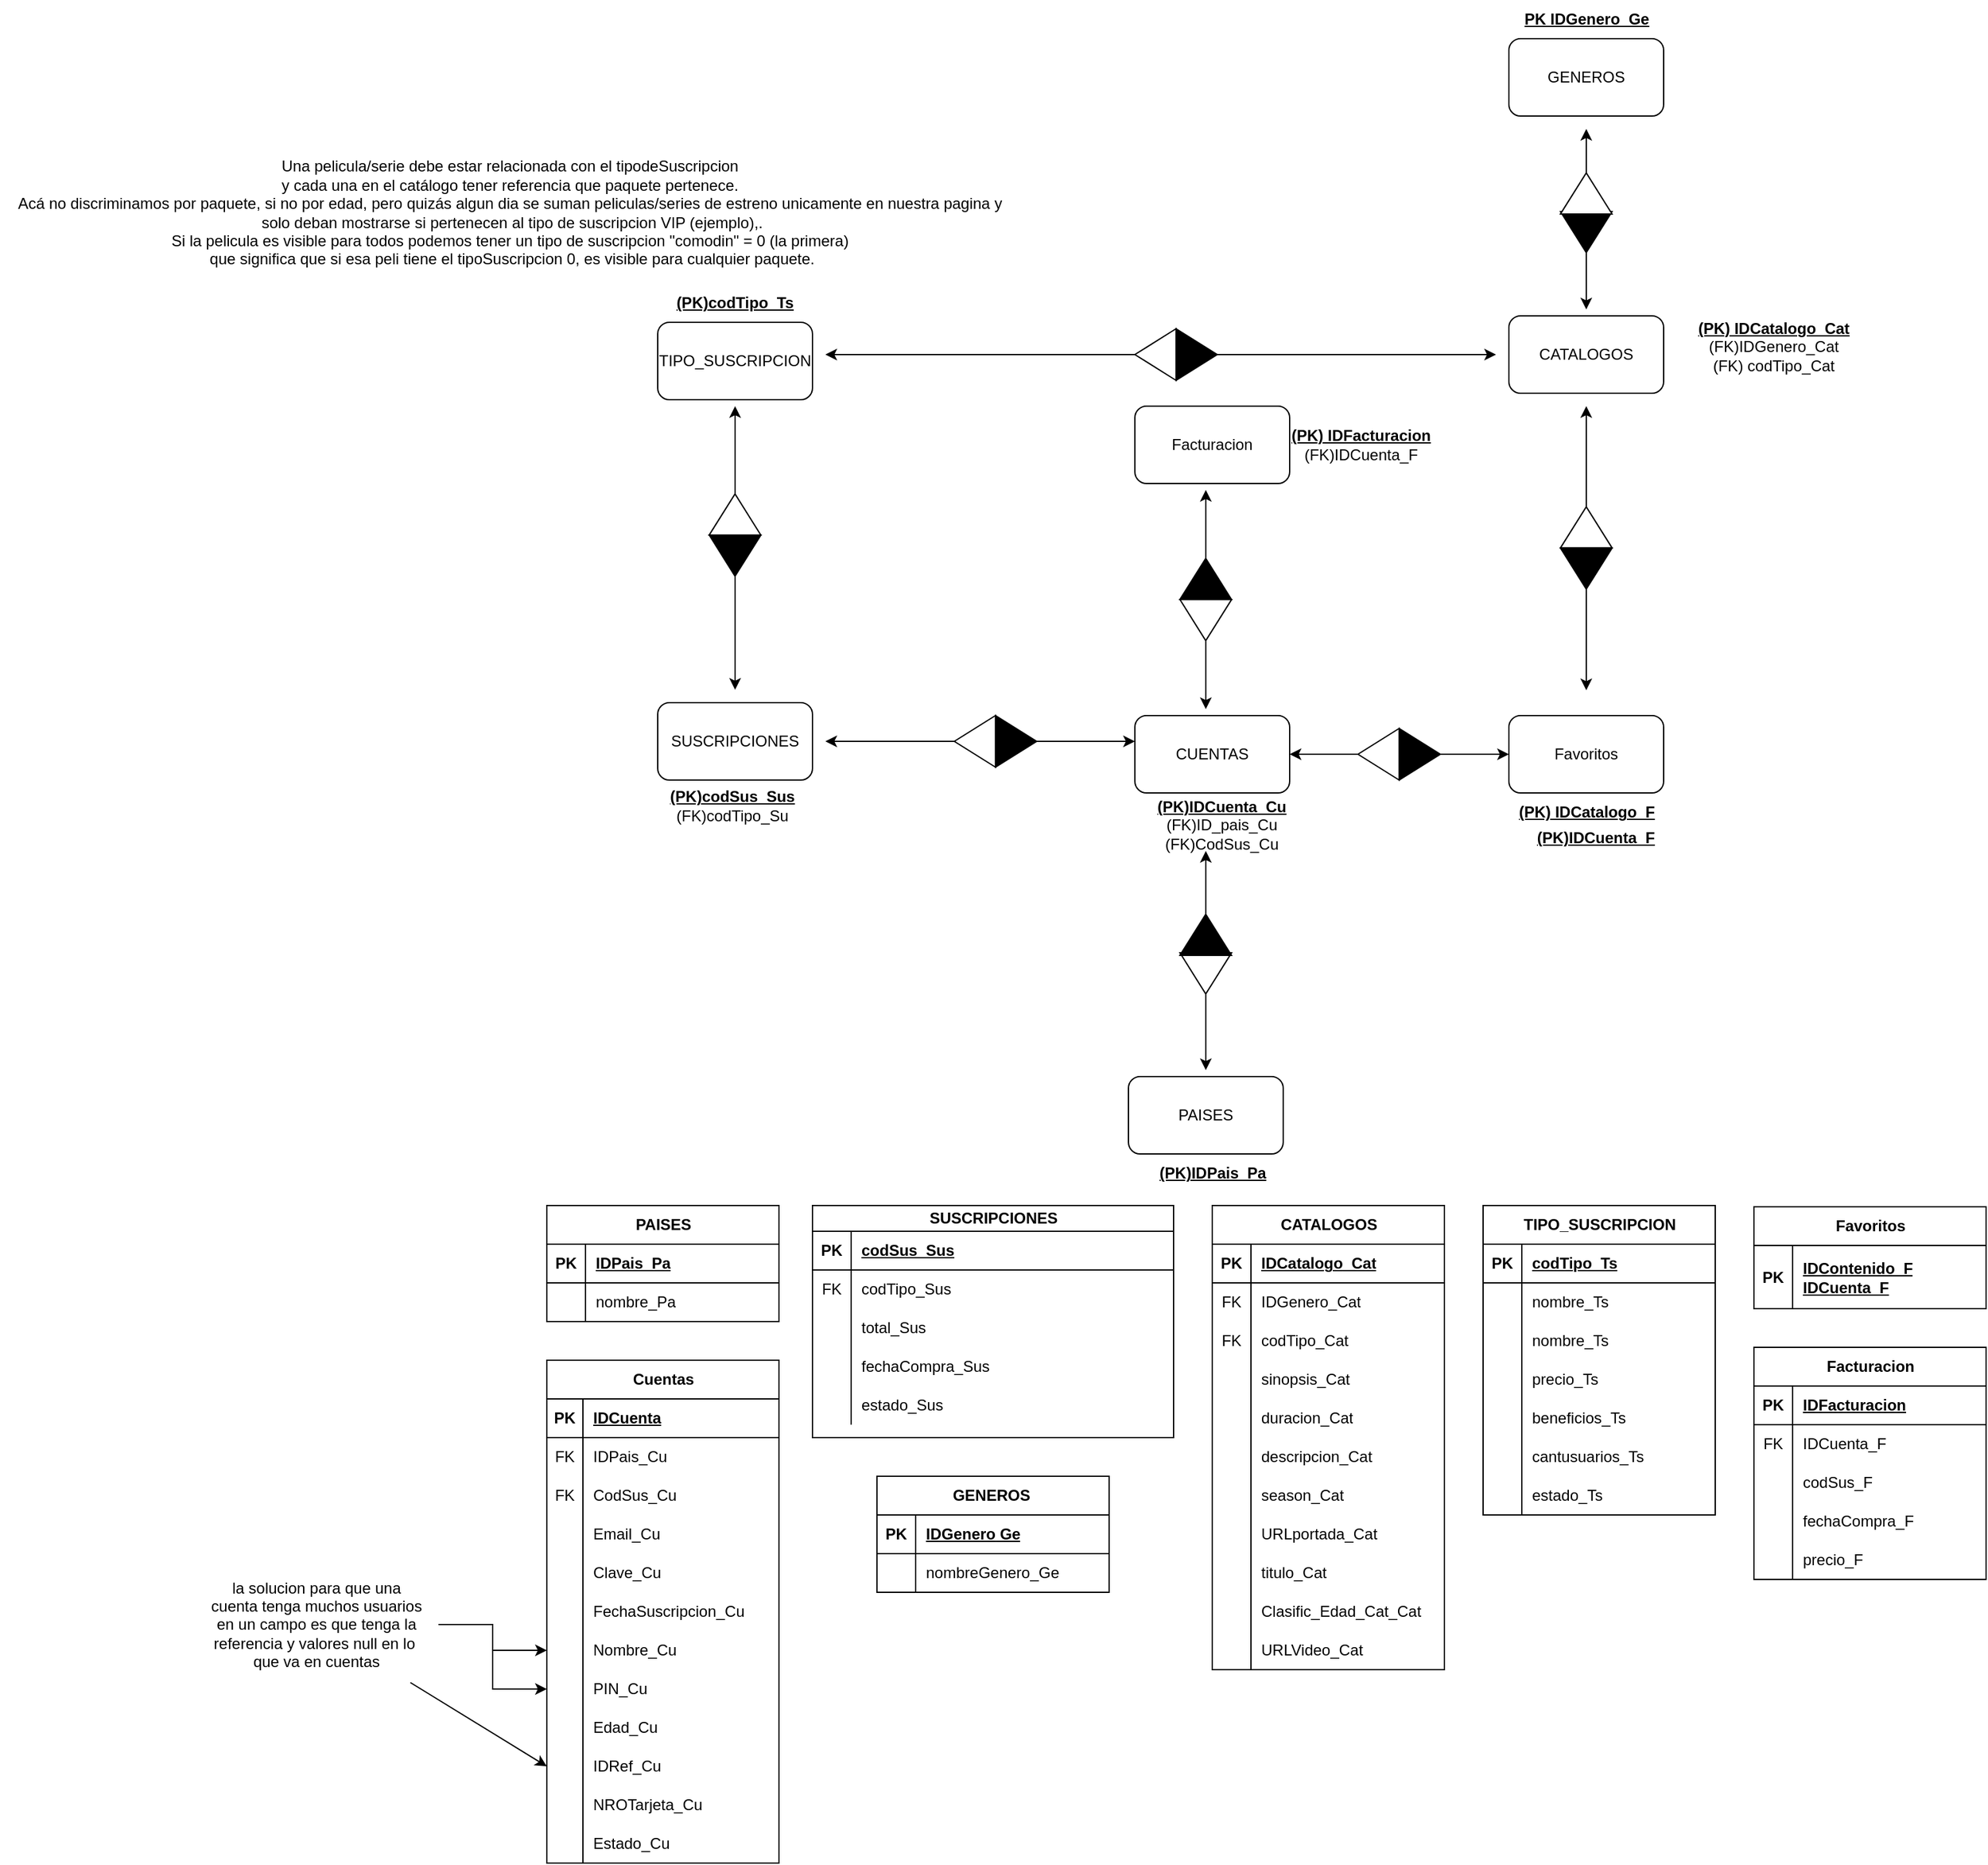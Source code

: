 <mxfile version="21.2.8" type="device">
  <diagram name="Página-1" id="dGd5UyxMC8bLRM8Ql6Qj">
    <mxGraphModel dx="3223" dy="1932" grid="1" gridSize="10" guides="0" tooltips="1" connect="1" arrows="1" fold="1" page="1" pageScale="1" pageWidth="827" pageHeight="1169" math="0" shadow="0">
      <root>
        <mxCell id="0" />
        <mxCell id="1" parent="0" />
        <mxCell id="6Wa6WmJAfaYQRlbgdbT--31" value="" style="endArrow=classic;startArrow=classic;html=1;rounded=0;" parent="1" edge="1">
          <mxGeometry width="50" height="50" relative="1" as="geometry">
            <mxPoint x="340" y="-339.667" as="sourcePoint" />
            <mxPoint x="340" y="-560" as="targetPoint" />
          </mxGeometry>
        </mxCell>
        <mxCell id="rkYUsZi35sNW3H4hU4ut-6" value="" style="shape=partialRectangle;connectable=0;fillColor=none;top=0;left=0;bottom=0;right=0;align=left;spacingLeft=6;overflow=hidden;whiteSpace=wrap;html=1;" parent="1" vertex="1">
          <mxGeometry x="-650" y="370" width="150" height="30" as="geometry">
            <mxRectangle width="150" height="30" as="alternateBounds" />
          </mxGeometry>
        </mxCell>
        <mxCell id="rkYUsZi35sNW3H4hU4ut-10" value="GENEROS" style="rounded=1;whiteSpace=wrap;html=1;" parent="1" vertex="1">
          <mxGeometry x="280" y="-845" width="120" height="60" as="geometry" />
        </mxCell>
        <mxCell id="rkYUsZi35sNW3H4hU4ut-14" style="edgeStyle=orthogonalEdgeStyle;rounded=0;orthogonalLoop=1;jettySize=auto;html=1;exitX=1;exitY=0.5;exitDx=0;exitDy=0;" parent="1" source="rkYUsZi35sNW3H4hU4ut-12" edge="1">
          <mxGeometry relative="1" as="geometry">
            <mxPoint x="340" y="-635" as="targetPoint" />
          </mxGeometry>
        </mxCell>
        <mxCell id="rkYUsZi35sNW3H4hU4ut-12" value="" style="triangle;whiteSpace=wrap;html=1;rotation=-90;fillColor=#000000;direction=west;" parent="1" vertex="1">
          <mxGeometry x="324.06" y="-715" width="31.875" height="40" as="geometry" />
        </mxCell>
        <mxCell id="rkYUsZi35sNW3H4hU4ut-13" style="edgeStyle=orthogonalEdgeStyle;rounded=0;orthogonalLoop=1;jettySize=auto;html=1;exitX=1;exitY=0.5;exitDx=0;exitDy=0;" parent="1" source="rkYUsZi35sNW3H4hU4ut-11" edge="1">
          <mxGeometry relative="1" as="geometry">
            <mxPoint x="340" y="-775" as="targetPoint" />
          </mxGeometry>
        </mxCell>
        <mxCell id="rkYUsZi35sNW3H4hU4ut-11" value="" style="triangle;whiteSpace=wrap;html=1;fillColor=#FFFFFF;rotation=90;direction=west;" parent="1" vertex="1">
          <mxGeometry x="324.06" y="-745" width="31.88" height="40" as="geometry" />
        </mxCell>
        <mxCell id="rkYUsZi35sNW3H4hU4ut-15" value="&lt;b&gt;&lt;u&gt;PK IDGenero_Ge&lt;/u&gt;&lt;/b&gt;" style="text;html=1;align=center;verticalAlign=middle;resizable=0;points=[];autosize=1;strokeColor=none;fillColor=none;" parent="1" vertex="1">
          <mxGeometry x="280" y="-875" width="120" height="30" as="geometry" />
        </mxCell>
        <mxCell id="rkYUsZi35sNW3H4hU4ut-36" value="Una pelicula/serie debe estar relacionada con el tipodeSuscripcion &lt;br&gt;y cada una en el catálogo tener referencia que paquete pertenece. &lt;br&gt;Acá no discriminamos por paquete, si no por edad, pero quizás algun dia se suman peliculas/series de estreno unicamente en nuestra pagina y&lt;br&gt;&amp;nbsp;solo deban mostrarse si pertenecen al tipo de suscripcion VIP (ejemplo),.&lt;br&gt;Si la pelicula es visible para todos podemos tener un tipo de suscripcion &quot;comodin&quot; = 0 (la primera)&lt;br&gt;&amp;nbsp;que significa que si esa peli tiene el tipoSuscripcion 0, es visible para cualquier paquete." style="text;html=1;align=center;verticalAlign=middle;resizable=0;points=[];autosize=1;strokeColor=none;fillColor=none;" parent="1" vertex="1">
          <mxGeometry x="-890" y="-760" width="790" height="100" as="geometry" />
        </mxCell>
        <mxCell id="6Wa6WmJAfaYQRlbgdbT--3" style="edgeStyle=orthogonalEdgeStyle;rounded=0;orthogonalLoop=1;jettySize=auto;html=1;entryX=0;entryY=0.5;entryDx=0;entryDy=0;" parent="1" source="6Wa6WmJAfaYQRlbgdbT--1" target="wNZvFh-xHSkBPBds1FmL-23" edge="1">
          <mxGeometry relative="1" as="geometry">
            <mxPoint x="-680" y="275" as="targetPoint" />
          </mxGeometry>
        </mxCell>
        <mxCell id="6Wa6WmJAfaYQRlbgdbT--4" style="edgeStyle=orthogonalEdgeStyle;rounded=0;orthogonalLoop=1;jettySize=auto;html=1;entryX=0;entryY=0.5;entryDx=0;entryDy=0;" parent="1" source="6Wa6WmJAfaYQRlbgdbT--1" target="wNZvFh-xHSkBPBds1FmL-20" edge="1">
          <mxGeometry relative="1" as="geometry">
            <mxPoint x="-680" y="350" as="targetPoint" />
          </mxGeometry>
        </mxCell>
        <mxCell id="6Wa6WmJAfaYQRlbgdbT--1" value="la solucion para que una&lt;br&gt;cuenta tenga muchos usuarios&lt;br&gt;en un campo es que tenga la&lt;br&gt;referencia y valores null en lo&amp;nbsp;&lt;br&gt;que va en cuentas" style="text;html=1;align=center;verticalAlign=middle;resizable=0;points=[];autosize=1;strokeColor=none;fillColor=none;" parent="1" vertex="1">
          <mxGeometry x="-740" y="340" width="190" height="90" as="geometry" />
        </mxCell>
        <mxCell id="6Wa6WmJAfaYQRlbgdbT--2" value="" style="endArrow=classic;html=1;rounded=0;entryX=0;entryY=0.5;entryDx=0;entryDy=0;" parent="1" source="6Wa6WmJAfaYQRlbgdbT--1" target="wNZvFh-xHSkBPBds1FmL-29" edge="1">
          <mxGeometry width="50" height="50" relative="1" as="geometry">
            <mxPoint x="-670" y="210" as="sourcePoint" />
            <mxPoint x="-680.72" y="395" as="targetPoint" />
          </mxGeometry>
        </mxCell>
        <mxCell id="DZ5fOvZPcD4heP_DA296-1" value="CUENTAS" style="rounded=1;whiteSpace=wrap;html=1;" parent="1" vertex="1">
          <mxGeometry x="-10" y="-320" width="120" height="60" as="geometry" />
        </mxCell>
        <mxCell id="DZ5fOvZPcD4heP_DA296-3" value="SUSCRIPCIONES" style="rounded=1;whiteSpace=wrap;html=1;" parent="1" vertex="1">
          <mxGeometry x="-380" y="-330" width="120" height="60" as="geometry" />
        </mxCell>
        <mxCell id="DZ5fOvZPcD4heP_DA296-10" value="PAISES" style="rounded=1;whiteSpace=wrap;html=1;" parent="1" vertex="1">
          <mxGeometry x="-15" y="-40" width="120" height="60" as="geometry" />
        </mxCell>
        <mxCell id="DZ5fOvZPcD4heP_DA296-33" value="" style="group;rotation=-180;" parent="1" vertex="1" connectable="0">
          <mxGeometry x="-180" y="-320" width="170" height="40" as="geometry" />
        </mxCell>
        <mxCell id="DZ5fOvZPcD4heP_DA296-34" value="" style="endArrow=classic;startArrow=classic;html=1;rounded=0;" parent="DZ5fOvZPcD4heP_DA296-33" edge="1">
          <mxGeometry width="50" height="50" relative="1" as="geometry">
            <mxPoint x="170" y="20" as="sourcePoint" />
            <mxPoint x="-70" y="20" as="targetPoint" />
          </mxGeometry>
        </mxCell>
        <mxCell id="DrYMn5quV6Mqk38UO-cy-79" value="" style="group" parent="DZ5fOvZPcD4heP_DA296-33" vertex="1" connectable="0">
          <mxGeometry x="30" y="-3.553e-15" width="63.875" height="40" as="geometry" />
        </mxCell>
        <mxCell id="DZ5fOvZPcD4heP_DA296-35" value="" style="triangle;whiteSpace=wrap;html=1;fillColor=#FFFFFF;rotation=-180;" parent="DrYMn5quV6Mqk38UO-cy-79" vertex="1">
          <mxGeometry y="3.553e-15" width="31.875" height="40" as="geometry" />
        </mxCell>
        <mxCell id="DZ5fOvZPcD4heP_DA296-36" value="" style="triangle;whiteSpace=wrap;html=1;rotation=-360;fillColor=#000000;" parent="DrYMn5quV6Mqk38UO-cy-79" vertex="1">
          <mxGeometry x="32" y="3.553e-15" width="31.875" height="40" as="geometry" />
        </mxCell>
        <mxCell id="DZ5fOvZPcD4heP_DA296-60" value="" style="group;rotation=-90;" parent="1" vertex="1" connectable="0">
          <mxGeometry x="-40" y="-150" width="170" height="40" as="geometry" />
        </mxCell>
        <mxCell id="DZ5fOvZPcD4heP_DA296-61" value="" style="endArrow=classic;startArrow=classic;html=1;rounded=0;" parent="DZ5fOvZPcD4heP_DA296-60" edge="1">
          <mxGeometry width="50" height="50" relative="1" as="geometry">
            <mxPoint x="85" y="105" as="sourcePoint" />
            <mxPoint x="85" y="-65" as="targetPoint" />
          </mxGeometry>
        </mxCell>
        <mxCell id="DZ5fOvZPcD4heP_DA296-62" value="" style="triangle;whiteSpace=wrap;html=1;fillColor=#FFFFFF;rotation=-90;direction=west;" parent="DZ5fOvZPcD4heP_DA296-60" vertex="1">
          <mxGeometry x="69" y="10" width="31.875" height="40" as="geometry" />
        </mxCell>
        <mxCell id="DZ5fOvZPcD4heP_DA296-63" value="" style="triangle;whiteSpace=wrap;html=1;rotation=-270;fillColor=#000000;direction=west;" parent="DZ5fOvZPcD4heP_DA296-60" vertex="1">
          <mxGeometry x="69" y="-20" width="31.875" height="40" as="geometry" />
        </mxCell>
        <mxCell id="DZ5fOvZPcD4heP_DA296-64" value="(PK)IDPais_Pa" style="text;html=1;align=center;verticalAlign=middle;resizable=0;points=[];autosize=1;strokeColor=none;fillColor=none;fontStyle=5" parent="1" vertex="1">
          <mxGeometry x="-5" y="20" width="110" height="30" as="geometry" />
        </mxCell>
        <mxCell id="DZ5fOvZPcD4heP_DA296-65" value="&lt;u&gt;&lt;b&gt;(PK)IDCuenta_Cu&lt;br&gt;&lt;/b&gt;&lt;/u&gt;(FK)ID_pais_Cu&lt;br&gt;(FK)CodSus_Cu" style="text;html=1;strokeColor=none;fillColor=none;align=center;verticalAlign=middle;whiteSpace=wrap;rounded=0;" parent="1" vertex="1">
          <mxGeometry x="25" y="-250" width="65" height="30" as="geometry" />
        </mxCell>
        <mxCell id="DZ5fOvZPcD4heP_DA296-294" value="&lt;u style=&quot;font-weight: bold;&quot;&gt;(PK)codSus_Sus&lt;/u&gt;&lt;br&gt;(FK)codTipo_Su" style="text;html=1;strokeColor=none;fillColor=none;align=center;verticalAlign=middle;whiteSpace=wrap;rounded=0;" parent="1" vertex="1">
          <mxGeometry x="-366" y="-280" width="88" height="60" as="geometry" />
        </mxCell>
        <mxCell id="GLtMTbsEN7qjX-oX31V4-1" value="" style="group" parent="1" vertex="1" connectable="0">
          <mxGeometry x="-380" y="-655" width="120" height="265" as="geometry" />
        </mxCell>
        <mxCell id="DZ5fOvZPcD4heP_DA296-291" value="TIPO_SUSCRIPCION" style="rounded=1;whiteSpace=wrap;html=1;" parent="GLtMTbsEN7qjX-oX31V4-1" vertex="1">
          <mxGeometry y="30" width="120" height="60" as="geometry" />
        </mxCell>
        <mxCell id="DZ5fOvZPcD4heP_DA296-292" value="(PK)codTipo_Ts" style="text;html=1;strokeColor=none;fillColor=none;align=center;verticalAlign=middle;whiteSpace=wrap;rounded=0;fontStyle=5" parent="GLtMTbsEN7qjX-oX31V4-1" vertex="1">
          <mxGeometry x="30" width="60" height="30" as="geometry" />
        </mxCell>
        <mxCell id="DZ5fOvZPcD4heP_DA296-12" value="CATALOGOS" style="rounded=1;whiteSpace=wrap;html=1;" parent="1" vertex="1">
          <mxGeometry x="280" y="-630" width="120" height="60" as="geometry" />
        </mxCell>
        <mxCell id="QVTAyKD7VhIYsDHwvm5_-6" value="&lt;b&gt;&lt;u&gt;(PK) IDCatalogo_Cat&lt;br&gt;&lt;/u&gt;&lt;/b&gt;(FK)IDGenero_Cat&lt;br&gt;(FK)&amp;nbsp;codTipo_Cat&lt;b&gt;&lt;u&gt;&lt;br&gt;&lt;/u&gt;&lt;/b&gt;" style="text;html=1;align=center;verticalAlign=middle;resizable=0;points=[];autosize=1;strokeColor=none;fillColor=none;" parent="1" vertex="1">
          <mxGeometry x="415" y="-636" width="140" height="60" as="geometry" />
        </mxCell>
        <mxCell id="A7Nl6hV61_yNBh2hN--J-1" value="PAISES" style="shape=table;startSize=30;container=1;collapsible=1;childLayout=tableLayout;fixedRows=1;rowLines=0;fontStyle=1;align=center;resizeLast=1;html=1;" parent="1" vertex="1">
          <mxGeometry x="-466" y="60" width="180" height="90" as="geometry" />
        </mxCell>
        <mxCell id="A7Nl6hV61_yNBh2hN--J-2" value="" style="shape=tableRow;horizontal=0;startSize=0;swimlaneHead=0;swimlaneBody=0;fillColor=none;collapsible=0;dropTarget=0;points=[[0,0.5],[1,0.5]];portConstraint=eastwest;top=0;left=0;right=0;bottom=1;" parent="A7Nl6hV61_yNBh2hN--J-1" vertex="1">
          <mxGeometry y="30" width="180" height="30" as="geometry" />
        </mxCell>
        <mxCell id="A7Nl6hV61_yNBh2hN--J-3" value="PK" style="shape=partialRectangle;connectable=0;fillColor=none;top=0;left=0;bottom=0;right=0;fontStyle=1;overflow=hidden;whiteSpace=wrap;html=1;" parent="A7Nl6hV61_yNBh2hN--J-2" vertex="1">
          <mxGeometry width="30" height="30" as="geometry">
            <mxRectangle width="30" height="30" as="alternateBounds" />
          </mxGeometry>
        </mxCell>
        <mxCell id="A7Nl6hV61_yNBh2hN--J-4" value="IDPais_Pa" style="shape=partialRectangle;connectable=0;fillColor=none;top=0;left=0;bottom=0;right=0;align=left;spacingLeft=6;fontStyle=5;overflow=hidden;whiteSpace=wrap;html=1;" parent="A7Nl6hV61_yNBh2hN--J-2" vertex="1">
          <mxGeometry x="30" width="150" height="30" as="geometry">
            <mxRectangle width="150" height="30" as="alternateBounds" />
          </mxGeometry>
        </mxCell>
        <mxCell id="A7Nl6hV61_yNBh2hN--J-5" value="" style="shape=tableRow;horizontal=0;startSize=0;swimlaneHead=0;swimlaneBody=0;fillColor=none;collapsible=0;dropTarget=0;points=[[0,0.5],[1,0.5]];portConstraint=eastwest;top=0;left=0;right=0;bottom=0;" parent="A7Nl6hV61_yNBh2hN--J-1" vertex="1">
          <mxGeometry y="60" width="180" height="30" as="geometry" />
        </mxCell>
        <mxCell id="A7Nl6hV61_yNBh2hN--J-6" value="" style="shape=partialRectangle;connectable=0;fillColor=none;top=0;left=0;bottom=0;right=0;editable=1;overflow=hidden;whiteSpace=wrap;html=1;" parent="A7Nl6hV61_yNBh2hN--J-5" vertex="1">
          <mxGeometry width="30" height="30" as="geometry">
            <mxRectangle width="30" height="30" as="alternateBounds" />
          </mxGeometry>
        </mxCell>
        <mxCell id="A7Nl6hV61_yNBh2hN--J-7" value="nombre_Pa" style="shape=partialRectangle;connectable=0;fillColor=none;top=0;left=0;bottom=0;right=0;align=left;spacingLeft=6;overflow=hidden;whiteSpace=wrap;html=1;" parent="A7Nl6hV61_yNBh2hN--J-5" vertex="1">
          <mxGeometry x="30" width="150" height="30" as="geometry">
            <mxRectangle width="150" height="30" as="alternateBounds" />
          </mxGeometry>
        </mxCell>
        <mxCell id="A7Nl6hV61_yNBh2hN--J-21" value="CATALOGOS" style="shape=table;startSize=30;container=1;collapsible=1;childLayout=tableLayout;fixedRows=1;rowLines=0;fontStyle=1;align=center;resizeLast=1;html=1;" parent="1" vertex="1">
          <mxGeometry x="50" y="60" width="180" height="360" as="geometry" />
        </mxCell>
        <mxCell id="A7Nl6hV61_yNBh2hN--J-22" value="" style="shape=tableRow;horizontal=0;startSize=0;swimlaneHead=0;swimlaneBody=0;fillColor=none;collapsible=0;dropTarget=0;points=[[0,0.5],[1,0.5]];portConstraint=eastwest;top=0;left=0;right=0;bottom=1;" parent="A7Nl6hV61_yNBh2hN--J-21" vertex="1">
          <mxGeometry y="30" width="180" height="30" as="geometry" />
        </mxCell>
        <mxCell id="A7Nl6hV61_yNBh2hN--J-23" value="PK" style="shape=partialRectangle;connectable=0;fillColor=none;top=0;left=0;bottom=0;right=0;fontStyle=1;overflow=hidden;whiteSpace=wrap;html=1;" parent="A7Nl6hV61_yNBh2hN--J-22" vertex="1">
          <mxGeometry width="30" height="30" as="geometry">
            <mxRectangle width="30" height="30" as="alternateBounds" />
          </mxGeometry>
        </mxCell>
        <mxCell id="A7Nl6hV61_yNBh2hN--J-24" value="&lt;b style=&quot;border-color: var(--border-color); text-align: center;&quot;&gt;&lt;u style=&quot;border-color: var(--border-color);&quot;&gt;IDCatalogo&lt;/u&gt;&lt;/b&gt;_Cat" style="shape=partialRectangle;connectable=0;fillColor=none;top=0;left=0;bottom=0;right=0;align=left;spacingLeft=6;fontStyle=5;overflow=hidden;whiteSpace=wrap;html=1;" parent="A7Nl6hV61_yNBh2hN--J-22" vertex="1">
          <mxGeometry x="30" width="150" height="30" as="geometry">
            <mxRectangle width="150" height="30" as="alternateBounds" />
          </mxGeometry>
        </mxCell>
        <mxCell id="A7Nl6hV61_yNBh2hN--J-25" value="" style="shape=tableRow;horizontal=0;startSize=0;swimlaneHead=0;swimlaneBody=0;fillColor=none;collapsible=0;dropTarget=0;points=[[0,0.5],[1,0.5]];portConstraint=eastwest;top=0;left=0;right=0;bottom=0;" parent="A7Nl6hV61_yNBh2hN--J-21" vertex="1">
          <mxGeometry y="60" width="180" height="30" as="geometry" />
        </mxCell>
        <mxCell id="A7Nl6hV61_yNBh2hN--J-26" value="FK" style="shape=partialRectangle;connectable=0;fillColor=none;top=0;left=0;bottom=0;right=0;editable=1;overflow=hidden;whiteSpace=wrap;html=1;" parent="A7Nl6hV61_yNBh2hN--J-25" vertex="1">
          <mxGeometry width="30" height="30" as="geometry">
            <mxRectangle width="30" height="30" as="alternateBounds" />
          </mxGeometry>
        </mxCell>
        <mxCell id="A7Nl6hV61_yNBh2hN--J-27" value="IDGenero_Cat" style="shape=partialRectangle;connectable=0;fillColor=none;top=0;left=0;bottom=0;right=0;align=left;spacingLeft=6;overflow=hidden;whiteSpace=wrap;html=1;" parent="A7Nl6hV61_yNBh2hN--J-25" vertex="1">
          <mxGeometry x="30" width="150" height="30" as="geometry">
            <mxRectangle width="150" height="30" as="alternateBounds" />
          </mxGeometry>
        </mxCell>
        <mxCell id="A7Nl6hV61_yNBh2hN--J-31" value="" style="shape=tableRow;horizontal=0;startSize=0;swimlaneHead=0;swimlaneBody=0;fillColor=none;collapsible=0;dropTarget=0;points=[[0,0.5],[1,0.5]];portConstraint=eastwest;top=0;left=0;right=0;bottom=0;" parent="A7Nl6hV61_yNBh2hN--J-21" vertex="1">
          <mxGeometry y="90" width="180" height="30" as="geometry" />
        </mxCell>
        <mxCell id="A7Nl6hV61_yNBh2hN--J-32" value="FK" style="shape=partialRectangle;connectable=0;fillColor=none;top=0;left=0;bottom=0;right=0;editable=1;overflow=hidden;whiteSpace=wrap;html=1;" parent="A7Nl6hV61_yNBh2hN--J-31" vertex="1">
          <mxGeometry width="30" height="30" as="geometry">
            <mxRectangle width="30" height="30" as="alternateBounds" />
          </mxGeometry>
        </mxCell>
        <mxCell id="A7Nl6hV61_yNBh2hN--J-33" value="codTipo_Cat" style="shape=partialRectangle;connectable=0;fillColor=none;top=0;left=0;bottom=0;right=0;align=left;spacingLeft=6;overflow=hidden;whiteSpace=wrap;html=1;" parent="A7Nl6hV61_yNBh2hN--J-31" vertex="1">
          <mxGeometry x="30" width="150" height="30" as="geometry">
            <mxRectangle width="150" height="30" as="alternateBounds" />
          </mxGeometry>
        </mxCell>
        <mxCell id="A7Nl6hV61_yNBh2hN--J-34" value="" style="shape=tableRow;horizontal=0;startSize=0;swimlaneHead=0;swimlaneBody=0;fillColor=none;collapsible=0;dropTarget=0;points=[[0,0.5],[1,0.5]];portConstraint=eastwest;top=0;left=0;right=0;bottom=0;" parent="A7Nl6hV61_yNBh2hN--J-21" vertex="1">
          <mxGeometry y="120" width="180" height="30" as="geometry" />
        </mxCell>
        <mxCell id="A7Nl6hV61_yNBh2hN--J-35" value="" style="shape=partialRectangle;connectable=0;fillColor=none;top=0;left=0;bottom=0;right=0;editable=1;overflow=hidden;whiteSpace=wrap;html=1;" parent="A7Nl6hV61_yNBh2hN--J-34" vertex="1">
          <mxGeometry width="30" height="30" as="geometry">
            <mxRectangle width="30" height="30" as="alternateBounds" />
          </mxGeometry>
        </mxCell>
        <mxCell id="A7Nl6hV61_yNBh2hN--J-36" value="sinopsis_Cat" style="shape=partialRectangle;connectable=0;fillColor=none;top=0;left=0;bottom=0;right=0;align=left;spacingLeft=6;overflow=hidden;whiteSpace=wrap;html=1;" parent="A7Nl6hV61_yNBh2hN--J-34" vertex="1">
          <mxGeometry x="30" width="150" height="30" as="geometry">
            <mxRectangle width="150" height="30" as="alternateBounds" />
          </mxGeometry>
        </mxCell>
        <mxCell id="A7Nl6hV61_yNBh2hN--J-37" value="" style="shape=tableRow;horizontal=0;startSize=0;swimlaneHead=0;swimlaneBody=0;fillColor=none;collapsible=0;dropTarget=0;points=[[0,0.5],[1,0.5]];portConstraint=eastwest;top=0;left=0;right=0;bottom=0;" parent="A7Nl6hV61_yNBh2hN--J-21" vertex="1">
          <mxGeometry y="150" width="180" height="30" as="geometry" />
        </mxCell>
        <mxCell id="A7Nl6hV61_yNBh2hN--J-38" value="" style="shape=partialRectangle;connectable=0;fillColor=none;top=0;left=0;bottom=0;right=0;editable=1;overflow=hidden;whiteSpace=wrap;html=1;" parent="A7Nl6hV61_yNBh2hN--J-37" vertex="1">
          <mxGeometry width="30" height="30" as="geometry">
            <mxRectangle width="30" height="30" as="alternateBounds" />
          </mxGeometry>
        </mxCell>
        <mxCell id="A7Nl6hV61_yNBh2hN--J-39" value="duracion_Cat" style="shape=partialRectangle;connectable=0;fillColor=none;top=0;left=0;bottom=0;right=0;align=left;spacingLeft=6;overflow=hidden;whiteSpace=wrap;html=1;" parent="A7Nl6hV61_yNBh2hN--J-37" vertex="1">
          <mxGeometry x="30" width="150" height="30" as="geometry">
            <mxRectangle width="150" height="30" as="alternateBounds" />
          </mxGeometry>
        </mxCell>
        <mxCell id="A7Nl6hV61_yNBh2hN--J-40" value="" style="shape=tableRow;horizontal=0;startSize=0;swimlaneHead=0;swimlaneBody=0;fillColor=none;collapsible=0;dropTarget=0;points=[[0,0.5],[1,0.5]];portConstraint=eastwest;top=0;left=0;right=0;bottom=0;" parent="A7Nl6hV61_yNBh2hN--J-21" vertex="1">
          <mxGeometry y="180" width="180" height="30" as="geometry" />
        </mxCell>
        <mxCell id="A7Nl6hV61_yNBh2hN--J-41" value="" style="shape=partialRectangle;connectable=0;fillColor=none;top=0;left=0;bottom=0;right=0;editable=1;overflow=hidden;whiteSpace=wrap;html=1;" parent="A7Nl6hV61_yNBh2hN--J-40" vertex="1">
          <mxGeometry width="30" height="30" as="geometry">
            <mxRectangle width="30" height="30" as="alternateBounds" />
          </mxGeometry>
        </mxCell>
        <mxCell id="A7Nl6hV61_yNBh2hN--J-42" value="descripcion_Cat" style="shape=partialRectangle;connectable=0;fillColor=none;top=0;left=0;bottom=0;right=0;align=left;spacingLeft=6;overflow=hidden;whiteSpace=wrap;html=1;" parent="A7Nl6hV61_yNBh2hN--J-40" vertex="1">
          <mxGeometry x="30" width="150" height="30" as="geometry">
            <mxRectangle width="150" height="30" as="alternateBounds" />
          </mxGeometry>
        </mxCell>
        <mxCell id="DrYMn5quV6Mqk38UO-cy-31" value="" style="shape=tableRow;horizontal=0;startSize=0;swimlaneHead=0;swimlaneBody=0;fillColor=none;collapsible=0;dropTarget=0;points=[[0,0.5],[1,0.5]];portConstraint=eastwest;top=0;left=0;right=0;bottom=0;" parent="A7Nl6hV61_yNBh2hN--J-21" vertex="1">
          <mxGeometry y="210" width="180" height="30" as="geometry" />
        </mxCell>
        <mxCell id="DrYMn5quV6Mqk38UO-cy-32" value="" style="shape=partialRectangle;connectable=0;fillColor=none;top=0;left=0;bottom=0;right=0;editable=1;overflow=hidden;whiteSpace=wrap;html=1;" parent="DrYMn5quV6Mqk38UO-cy-31" vertex="1">
          <mxGeometry width="30" height="30" as="geometry">
            <mxRectangle width="30" height="30" as="alternateBounds" />
          </mxGeometry>
        </mxCell>
        <mxCell id="DrYMn5quV6Mqk38UO-cy-33" value="season_Cat" style="shape=partialRectangle;connectable=0;fillColor=none;top=0;left=0;bottom=0;right=0;align=left;spacingLeft=6;overflow=hidden;whiteSpace=wrap;html=1;" parent="DrYMn5quV6Mqk38UO-cy-31" vertex="1">
          <mxGeometry x="30" width="150" height="30" as="geometry">
            <mxRectangle width="150" height="30" as="alternateBounds" />
          </mxGeometry>
        </mxCell>
        <mxCell id="A7Nl6hV61_yNBh2hN--J-43" value="" style="shape=tableRow;horizontal=0;startSize=0;swimlaneHead=0;swimlaneBody=0;fillColor=none;collapsible=0;dropTarget=0;points=[[0,0.5],[1,0.5]];portConstraint=eastwest;top=0;left=0;right=0;bottom=0;" parent="A7Nl6hV61_yNBh2hN--J-21" vertex="1">
          <mxGeometry y="240" width="180" height="30" as="geometry" />
        </mxCell>
        <mxCell id="A7Nl6hV61_yNBh2hN--J-44" value="" style="shape=partialRectangle;connectable=0;fillColor=none;top=0;left=0;bottom=0;right=0;editable=1;overflow=hidden;whiteSpace=wrap;html=1;" parent="A7Nl6hV61_yNBh2hN--J-43" vertex="1">
          <mxGeometry width="30" height="30" as="geometry">
            <mxRectangle width="30" height="30" as="alternateBounds" />
          </mxGeometry>
        </mxCell>
        <mxCell id="A7Nl6hV61_yNBh2hN--J-45" value="URLportada_Cat" style="shape=partialRectangle;connectable=0;fillColor=none;top=0;left=0;bottom=0;right=0;align=left;spacingLeft=6;overflow=hidden;whiteSpace=wrap;html=1;" parent="A7Nl6hV61_yNBh2hN--J-43" vertex="1">
          <mxGeometry x="30" width="150" height="30" as="geometry">
            <mxRectangle width="150" height="30" as="alternateBounds" />
          </mxGeometry>
        </mxCell>
        <mxCell id="A7Nl6hV61_yNBh2hN--J-28" value="" style="shape=tableRow;horizontal=0;startSize=0;swimlaneHead=0;swimlaneBody=0;fillColor=none;collapsible=0;dropTarget=0;points=[[0,0.5],[1,0.5]];portConstraint=eastwest;top=0;left=0;right=0;bottom=0;" parent="A7Nl6hV61_yNBh2hN--J-21" vertex="1">
          <mxGeometry y="270" width="180" height="30" as="geometry" />
        </mxCell>
        <mxCell id="A7Nl6hV61_yNBh2hN--J-29" value="" style="shape=partialRectangle;connectable=0;fillColor=none;top=0;left=0;bottom=0;right=0;editable=1;overflow=hidden;whiteSpace=wrap;html=1;" parent="A7Nl6hV61_yNBh2hN--J-28" vertex="1">
          <mxGeometry width="30" height="30" as="geometry">
            <mxRectangle width="30" height="30" as="alternateBounds" />
          </mxGeometry>
        </mxCell>
        <mxCell id="A7Nl6hV61_yNBh2hN--J-30" value="titulo_Cat" style="shape=partialRectangle;connectable=0;fillColor=none;top=0;left=0;bottom=0;right=0;align=left;spacingLeft=6;overflow=hidden;whiteSpace=wrap;html=1;" parent="A7Nl6hV61_yNBh2hN--J-28" vertex="1">
          <mxGeometry x="30" width="150" height="30" as="geometry">
            <mxRectangle width="150" height="30" as="alternateBounds" />
          </mxGeometry>
        </mxCell>
        <mxCell id="DrYMn5quV6Mqk38UO-cy-41" value="" style="shape=tableRow;horizontal=0;startSize=0;swimlaneHead=0;swimlaneBody=0;fillColor=none;collapsible=0;dropTarget=0;points=[[0,0.5],[1,0.5]];portConstraint=eastwest;top=0;left=0;right=0;bottom=0;" parent="A7Nl6hV61_yNBh2hN--J-21" vertex="1">
          <mxGeometry y="300" width="180" height="30" as="geometry" />
        </mxCell>
        <mxCell id="DrYMn5quV6Mqk38UO-cy-42" value="" style="shape=partialRectangle;connectable=0;fillColor=none;top=0;left=0;bottom=0;right=0;editable=1;overflow=hidden;whiteSpace=wrap;html=1;" parent="DrYMn5quV6Mqk38UO-cy-41" vertex="1">
          <mxGeometry width="30" height="30" as="geometry">
            <mxRectangle width="30" height="30" as="alternateBounds" />
          </mxGeometry>
        </mxCell>
        <mxCell id="DrYMn5quV6Mqk38UO-cy-43" value="Clasific_Edad_Cat_Cat" style="shape=partialRectangle;connectable=0;fillColor=none;top=0;left=0;bottom=0;right=0;align=left;spacingLeft=6;overflow=hidden;whiteSpace=wrap;html=1;" parent="DrYMn5quV6Mqk38UO-cy-41" vertex="1">
          <mxGeometry x="30" width="150" height="30" as="geometry">
            <mxRectangle width="150" height="30" as="alternateBounds" />
          </mxGeometry>
        </mxCell>
        <mxCell id="Ha9dFFxbLlLM7x6suHYq-1" value="" style="shape=tableRow;horizontal=0;startSize=0;swimlaneHead=0;swimlaneBody=0;fillColor=none;collapsible=0;dropTarget=0;points=[[0,0.5],[1,0.5]];portConstraint=eastwest;top=0;left=0;right=0;bottom=0;" parent="A7Nl6hV61_yNBh2hN--J-21" vertex="1">
          <mxGeometry y="330" width="180" height="30" as="geometry" />
        </mxCell>
        <mxCell id="Ha9dFFxbLlLM7x6suHYq-2" value="" style="shape=partialRectangle;connectable=0;fillColor=none;top=0;left=0;bottom=0;right=0;editable=1;overflow=hidden;whiteSpace=wrap;html=1;" parent="Ha9dFFxbLlLM7x6suHYq-1" vertex="1">
          <mxGeometry width="30" height="30" as="geometry">
            <mxRectangle width="30" height="30" as="alternateBounds" />
          </mxGeometry>
        </mxCell>
        <mxCell id="Ha9dFFxbLlLM7x6suHYq-3" value="" style="shape=partialRectangle;connectable=0;fillColor=none;top=0;left=0;bottom=0;right=0;align=left;spacingLeft=6;overflow=hidden;whiteSpace=wrap;html=1;" parent="Ha9dFFxbLlLM7x6suHYq-1" vertex="1">
          <mxGeometry x="30" width="150" height="30" as="geometry">
            <mxRectangle width="150" height="30" as="alternateBounds" />
          </mxGeometry>
        </mxCell>
        <mxCell id="A7Nl6hV61_yNBh2hN--J-46" value="SUSCRIPCIONES" style="shape=table;startSize=20;container=1;collapsible=1;childLayout=tableLayout;fixedRows=1;rowLines=0;fontStyle=1;align=center;resizeLast=1;html=1;" parent="1" vertex="1">
          <mxGeometry x="-260" y="60" width="280" height="180" as="geometry" />
        </mxCell>
        <mxCell id="A7Nl6hV61_yNBh2hN--J-47" value="" style="shape=tableRow;horizontal=0;startSize=0;swimlaneHead=0;swimlaneBody=0;fillColor=none;collapsible=0;dropTarget=0;points=[[0,0.5],[1,0.5]];portConstraint=eastwest;top=0;left=0;right=0;bottom=1;" parent="A7Nl6hV61_yNBh2hN--J-46" vertex="1">
          <mxGeometry y="20" width="280" height="30" as="geometry" />
        </mxCell>
        <mxCell id="A7Nl6hV61_yNBh2hN--J-48" value="PK" style="shape=partialRectangle;connectable=0;fillColor=none;top=0;left=0;bottom=0;right=0;fontStyle=1;overflow=hidden;whiteSpace=wrap;html=1;" parent="A7Nl6hV61_yNBh2hN--J-47" vertex="1">
          <mxGeometry width="30" height="30" as="geometry">
            <mxRectangle width="30" height="30" as="alternateBounds" />
          </mxGeometry>
        </mxCell>
        <mxCell id="A7Nl6hV61_yNBh2hN--J-49" value="codSus_Sus" style="shape=partialRectangle;connectable=0;fillColor=none;top=0;left=0;bottom=0;right=0;align=left;spacingLeft=6;fontStyle=5;overflow=hidden;whiteSpace=wrap;html=1;" parent="A7Nl6hV61_yNBh2hN--J-47" vertex="1">
          <mxGeometry x="30" width="250" height="30" as="geometry">
            <mxRectangle width="250" height="30" as="alternateBounds" />
          </mxGeometry>
        </mxCell>
        <mxCell id="A7Nl6hV61_yNBh2hN--J-50" value="" style="shape=tableRow;horizontal=0;startSize=0;swimlaneHead=0;swimlaneBody=0;fillColor=none;collapsible=0;dropTarget=0;points=[[0,0.5],[1,0.5]];portConstraint=eastwest;top=0;left=0;right=0;bottom=0;" parent="A7Nl6hV61_yNBh2hN--J-46" vertex="1">
          <mxGeometry y="50" width="280" height="30" as="geometry" />
        </mxCell>
        <mxCell id="A7Nl6hV61_yNBh2hN--J-51" value="FK" style="shape=partialRectangle;connectable=0;fillColor=none;top=0;left=0;bottom=0;right=0;editable=1;overflow=hidden;whiteSpace=wrap;html=1;" parent="A7Nl6hV61_yNBh2hN--J-50" vertex="1">
          <mxGeometry width="30" height="30" as="geometry">
            <mxRectangle width="30" height="30" as="alternateBounds" />
          </mxGeometry>
        </mxCell>
        <mxCell id="A7Nl6hV61_yNBh2hN--J-52" value="codTipo_Sus" style="shape=partialRectangle;connectable=0;fillColor=none;top=0;left=0;bottom=0;right=0;align=left;spacingLeft=6;overflow=hidden;whiteSpace=wrap;html=1;" parent="A7Nl6hV61_yNBh2hN--J-50" vertex="1">
          <mxGeometry x="30" width="250" height="30" as="geometry">
            <mxRectangle width="250" height="30" as="alternateBounds" />
          </mxGeometry>
        </mxCell>
        <mxCell id="HfShNpAL9esTLBQ6sGnl-57" value="" style="shape=tableRow;horizontal=0;startSize=0;swimlaneHead=0;swimlaneBody=0;fillColor=none;collapsible=0;dropTarget=0;points=[[0,0.5],[1,0.5]];portConstraint=eastwest;top=0;left=0;right=0;bottom=0;" parent="A7Nl6hV61_yNBh2hN--J-46" vertex="1">
          <mxGeometry y="80" width="280" height="30" as="geometry" />
        </mxCell>
        <mxCell id="HfShNpAL9esTLBQ6sGnl-58" value="" style="shape=partialRectangle;connectable=0;fillColor=none;top=0;left=0;bottom=0;right=0;editable=1;overflow=hidden;whiteSpace=wrap;html=1;" parent="HfShNpAL9esTLBQ6sGnl-57" vertex="1">
          <mxGeometry width="30" height="30" as="geometry">
            <mxRectangle width="30" height="30" as="alternateBounds" />
          </mxGeometry>
        </mxCell>
        <mxCell id="HfShNpAL9esTLBQ6sGnl-59" value="total_Sus" style="shape=partialRectangle;connectable=0;fillColor=none;top=0;left=0;bottom=0;right=0;align=left;spacingLeft=6;overflow=hidden;whiteSpace=wrap;html=1;" parent="HfShNpAL9esTLBQ6sGnl-57" vertex="1">
          <mxGeometry x="30" width="250" height="30" as="geometry">
            <mxRectangle width="250" height="30" as="alternateBounds" />
          </mxGeometry>
        </mxCell>
        <mxCell id="HfShNpAL9esTLBQ6sGnl-60" value="" style="shape=tableRow;horizontal=0;startSize=0;swimlaneHead=0;swimlaneBody=0;fillColor=none;collapsible=0;dropTarget=0;points=[[0,0.5],[1,0.5]];portConstraint=eastwest;top=0;left=0;right=0;bottom=0;" parent="A7Nl6hV61_yNBh2hN--J-46" vertex="1">
          <mxGeometry y="110" width="280" height="30" as="geometry" />
        </mxCell>
        <mxCell id="HfShNpAL9esTLBQ6sGnl-61" value="" style="shape=partialRectangle;connectable=0;fillColor=none;top=0;left=0;bottom=0;right=0;editable=1;overflow=hidden;whiteSpace=wrap;html=1;" parent="HfShNpAL9esTLBQ6sGnl-60" vertex="1">
          <mxGeometry width="30" height="30" as="geometry">
            <mxRectangle width="30" height="30" as="alternateBounds" />
          </mxGeometry>
        </mxCell>
        <mxCell id="HfShNpAL9esTLBQ6sGnl-62" value="fechaCompra_Sus" style="shape=partialRectangle;connectable=0;fillColor=none;top=0;left=0;bottom=0;right=0;align=left;spacingLeft=6;overflow=hidden;whiteSpace=wrap;html=1;" parent="HfShNpAL9esTLBQ6sGnl-60" vertex="1">
          <mxGeometry x="30" width="250" height="30" as="geometry">
            <mxRectangle width="250" height="30" as="alternateBounds" />
          </mxGeometry>
        </mxCell>
        <mxCell id="HfShNpAL9esTLBQ6sGnl-63" value="" style="shape=tableRow;horizontal=0;startSize=0;swimlaneHead=0;swimlaneBody=0;fillColor=none;collapsible=0;dropTarget=0;points=[[0,0.5],[1,0.5]];portConstraint=eastwest;top=0;left=0;right=0;bottom=0;" parent="A7Nl6hV61_yNBh2hN--J-46" vertex="1">
          <mxGeometry y="140" width="280" height="30" as="geometry" />
        </mxCell>
        <mxCell id="HfShNpAL9esTLBQ6sGnl-64" value="" style="shape=partialRectangle;connectable=0;fillColor=none;top=0;left=0;bottom=0;right=0;editable=1;overflow=hidden;whiteSpace=wrap;html=1;" parent="HfShNpAL9esTLBQ6sGnl-63" vertex="1">
          <mxGeometry width="30" height="30" as="geometry">
            <mxRectangle width="30" height="30" as="alternateBounds" />
          </mxGeometry>
        </mxCell>
        <mxCell id="HfShNpAL9esTLBQ6sGnl-65" value="estado_Sus" style="shape=partialRectangle;connectable=0;fillColor=none;top=0;left=0;bottom=0;right=0;align=left;spacingLeft=6;overflow=hidden;whiteSpace=wrap;html=1;" parent="HfShNpAL9esTLBQ6sGnl-63" vertex="1">
          <mxGeometry x="30" width="250" height="30" as="geometry">
            <mxRectangle width="250" height="30" as="alternateBounds" />
          </mxGeometry>
        </mxCell>
        <mxCell id="A7Nl6hV61_yNBh2hN--J-60" value="TIPO_SUSCRIPCION" style="shape=table;startSize=30;container=1;collapsible=1;childLayout=tableLayout;fixedRows=1;rowLines=0;fontStyle=1;align=center;resizeLast=1;html=1;" parent="1" vertex="1">
          <mxGeometry x="260" y="60" width="180" height="240" as="geometry" />
        </mxCell>
        <mxCell id="A7Nl6hV61_yNBh2hN--J-61" value="" style="shape=tableRow;horizontal=0;startSize=0;swimlaneHead=0;swimlaneBody=0;fillColor=none;collapsible=0;dropTarget=0;points=[[0,0.5],[1,0.5]];portConstraint=eastwest;top=0;left=0;right=0;bottom=1;" parent="A7Nl6hV61_yNBh2hN--J-60" vertex="1">
          <mxGeometry y="30" width="180" height="30" as="geometry" />
        </mxCell>
        <mxCell id="A7Nl6hV61_yNBh2hN--J-62" value="PK" style="shape=partialRectangle;connectable=0;fillColor=none;top=0;left=0;bottom=0;right=0;fontStyle=1;overflow=hidden;whiteSpace=wrap;html=1;" parent="A7Nl6hV61_yNBh2hN--J-61" vertex="1">
          <mxGeometry width="30" height="30" as="geometry">
            <mxRectangle width="30" height="30" as="alternateBounds" />
          </mxGeometry>
        </mxCell>
        <mxCell id="A7Nl6hV61_yNBh2hN--J-63" value="codTipo_Ts" style="shape=partialRectangle;connectable=0;fillColor=none;top=0;left=0;bottom=0;right=0;align=left;spacingLeft=6;fontStyle=5;overflow=hidden;whiteSpace=wrap;html=1;" parent="A7Nl6hV61_yNBh2hN--J-61" vertex="1">
          <mxGeometry x="30" width="150" height="30" as="geometry">
            <mxRectangle width="150" height="30" as="alternateBounds" />
          </mxGeometry>
        </mxCell>
        <mxCell id="A7Nl6hV61_yNBh2hN--J-64" value="" style="shape=tableRow;horizontal=0;startSize=0;swimlaneHead=0;swimlaneBody=0;fillColor=none;collapsible=0;dropTarget=0;points=[[0,0.5],[1,0.5]];portConstraint=eastwest;top=0;left=0;right=0;bottom=0;" parent="A7Nl6hV61_yNBh2hN--J-60" vertex="1">
          <mxGeometry y="60" width="180" height="30" as="geometry" />
        </mxCell>
        <mxCell id="A7Nl6hV61_yNBh2hN--J-65" value="" style="shape=partialRectangle;connectable=0;fillColor=none;top=0;left=0;bottom=0;right=0;editable=1;overflow=hidden;whiteSpace=wrap;html=1;" parent="A7Nl6hV61_yNBh2hN--J-64" vertex="1">
          <mxGeometry width="30" height="30" as="geometry">
            <mxRectangle width="30" height="30" as="alternateBounds" />
          </mxGeometry>
        </mxCell>
        <mxCell id="A7Nl6hV61_yNBh2hN--J-66" value="nombre_Ts" style="shape=partialRectangle;connectable=0;fillColor=none;top=0;left=0;bottom=0;right=0;align=left;spacingLeft=6;overflow=hidden;whiteSpace=wrap;html=1;" parent="A7Nl6hV61_yNBh2hN--J-64" vertex="1">
          <mxGeometry x="30" width="150" height="30" as="geometry">
            <mxRectangle width="150" height="30" as="alternateBounds" />
          </mxGeometry>
        </mxCell>
        <mxCell id="DrYMn5quV6Mqk38UO-cy-51" value="" style="shape=tableRow;horizontal=0;startSize=0;swimlaneHead=0;swimlaneBody=0;fillColor=none;collapsible=0;dropTarget=0;points=[[0,0.5],[1,0.5]];portConstraint=eastwest;top=0;left=0;right=0;bottom=0;" parent="A7Nl6hV61_yNBh2hN--J-60" vertex="1">
          <mxGeometry y="90" width="180" height="30" as="geometry" />
        </mxCell>
        <mxCell id="DrYMn5quV6Mqk38UO-cy-52" value="" style="shape=partialRectangle;connectable=0;fillColor=none;top=0;left=0;bottom=0;right=0;editable=1;overflow=hidden;whiteSpace=wrap;html=1;" parent="DrYMn5quV6Mqk38UO-cy-51" vertex="1">
          <mxGeometry width="30" height="30" as="geometry">
            <mxRectangle width="30" height="30" as="alternateBounds" />
          </mxGeometry>
        </mxCell>
        <mxCell id="DrYMn5quV6Mqk38UO-cy-53" value="nombre_Ts" style="shape=partialRectangle;connectable=0;fillColor=none;top=0;left=0;bottom=0;right=0;align=left;spacingLeft=6;overflow=hidden;whiteSpace=wrap;html=1;" parent="DrYMn5quV6Mqk38UO-cy-51" vertex="1">
          <mxGeometry x="30" width="150" height="30" as="geometry">
            <mxRectangle width="150" height="30" as="alternateBounds" />
          </mxGeometry>
        </mxCell>
        <mxCell id="HfShNpAL9esTLBQ6sGnl-39" value="" style="shape=tableRow;horizontal=0;startSize=0;swimlaneHead=0;swimlaneBody=0;fillColor=none;collapsible=0;dropTarget=0;points=[[0,0.5],[1,0.5]];portConstraint=eastwest;top=0;left=0;right=0;bottom=0;" parent="A7Nl6hV61_yNBh2hN--J-60" vertex="1">
          <mxGeometry y="120" width="180" height="30" as="geometry" />
        </mxCell>
        <mxCell id="HfShNpAL9esTLBQ6sGnl-40" value="" style="shape=partialRectangle;connectable=0;fillColor=none;top=0;left=0;bottom=0;right=0;editable=1;overflow=hidden;whiteSpace=wrap;html=1;" parent="HfShNpAL9esTLBQ6sGnl-39" vertex="1">
          <mxGeometry width="30" height="30" as="geometry">
            <mxRectangle width="30" height="30" as="alternateBounds" />
          </mxGeometry>
        </mxCell>
        <mxCell id="HfShNpAL9esTLBQ6sGnl-41" value="precio_Ts" style="shape=partialRectangle;connectable=0;fillColor=none;top=0;left=0;bottom=0;right=0;align=left;spacingLeft=6;overflow=hidden;whiteSpace=wrap;html=1;" parent="HfShNpAL9esTLBQ6sGnl-39" vertex="1">
          <mxGeometry x="30" width="150" height="30" as="geometry">
            <mxRectangle width="150" height="30" as="alternateBounds" />
          </mxGeometry>
        </mxCell>
        <mxCell id="HfShNpAL9esTLBQ6sGnl-42" value="" style="shape=tableRow;horizontal=0;startSize=0;swimlaneHead=0;swimlaneBody=0;fillColor=none;collapsible=0;dropTarget=0;points=[[0,0.5],[1,0.5]];portConstraint=eastwest;top=0;left=0;right=0;bottom=0;" parent="A7Nl6hV61_yNBh2hN--J-60" vertex="1">
          <mxGeometry y="150" width="180" height="30" as="geometry" />
        </mxCell>
        <mxCell id="HfShNpAL9esTLBQ6sGnl-43" value="" style="shape=partialRectangle;connectable=0;fillColor=none;top=0;left=0;bottom=0;right=0;editable=1;overflow=hidden;whiteSpace=wrap;html=1;" parent="HfShNpAL9esTLBQ6sGnl-42" vertex="1">
          <mxGeometry width="30" height="30" as="geometry">
            <mxRectangle width="30" height="30" as="alternateBounds" />
          </mxGeometry>
        </mxCell>
        <mxCell id="HfShNpAL9esTLBQ6sGnl-44" value="beneficios_Ts" style="shape=partialRectangle;connectable=0;fillColor=none;top=0;left=0;bottom=0;right=0;align=left;spacingLeft=6;overflow=hidden;whiteSpace=wrap;html=1;" parent="HfShNpAL9esTLBQ6sGnl-42" vertex="1">
          <mxGeometry x="30" width="150" height="30" as="geometry">
            <mxRectangle width="150" height="30" as="alternateBounds" />
          </mxGeometry>
        </mxCell>
        <mxCell id="HfShNpAL9esTLBQ6sGnl-45" value="" style="shape=tableRow;horizontal=0;startSize=0;swimlaneHead=0;swimlaneBody=0;fillColor=none;collapsible=0;dropTarget=0;points=[[0,0.5],[1,0.5]];portConstraint=eastwest;top=0;left=0;right=0;bottom=0;" parent="A7Nl6hV61_yNBh2hN--J-60" vertex="1">
          <mxGeometry y="180" width="180" height="30" as="geometry" />
        </mxCell>
        <mxCell id="HfShNpAL9esTLBQ6sGnl-46" value="" style="shape=partialRectangle;connectable=0;fillColor=none;top=0;left=0;bottom=0;right=0;editable=1;overflow=hidden;whiteSpace=wrap;html=1;" parent="HfShNpAL9esTLBQ6sGnl-45" vertex="1">
          <mxGeometry width="30" height="30" as="geometry">
            <mxRectangle width="30" height="30" as="alternateBounds" />
          </mxGeometry>
        </mxCell>
        <mxCell id="HfShNpAL9esTLBQ6sGnl-47" value="cantusuarios_Ts" style="shape=partialRectangle;connectable=0;fillColor=none;top=0;left=0;bottom=0;right=0;align=left;spacingLeft=6;overflow=hidden;whiteSpace=wrap;html=1;" parent="HfShNpAL9esTLBQ6sGnl-45" vertex="1">
          <mxGeometry x="30" width="150" height="30" as="geometry">
            <mxRectangle width="150" height="30" as="alternateBounds" />
          </mxGeometry>
        </mxCell>
        <mxCell id="HfShNpAL9esTLBQ6sGnl-48" value="" style="shape=tableRow;horizontal=0;startSize=0;swimlaneHead=0;swimlaneBody=0;fillColor=none;collapsible=0;dropTarget=0;points=[[0,0.5],[1,0.5]];portConstraint=eastwest;top=0;left=0;right=0;bottom=0;" parent="A7Nl6hV61_yNBh2hN--J-60" vertex="1">
          <mxGeometry y="210" width="180" height="30" as="geometry" />
        </mxCell>
        <mxCell id="HfShNpAL9esTLBQ6sGnl-49" value="" style="shape=partialRectangle;connectable=0;fillColor=none;top=0;left=0;bottom=0;right=0;editable=1;overflow=hidden;whiteSpace=wrap;html=1;" parent="HfShNpAL9esTLBQ6sGnl-48" vertex="1">
          <mxGeometry width="30" height="30" as="geometry">
            <mxRectangle width="30" height="30" as="alternateBounds" />
          </mxGeometry>
        </mxCell>
        <mxCell id="HfShNpAL9esTLBQ6sGnl-50" value="estado_Ts" style="shape=partialRectangle;connectable=0;fillColor=none;top=0;left=0;bottom=0;right=0;align=left;spacingLeft=6;overflow=hidden;whiteSpace=wrap;html=1;" parent="HfShNpAL9esTLBQ6sGnl-48" vertex="1">
          <mxGeometry x="30" width="150" height="30" as="geometry">
            <mxRectangle width="150" height="30" as="alternateBounds" />
          </mxGeometry>
        </mxCell>
        <mxCell id="rkYUsZi35sNW3H4hU4ut-16" value="GENEROS&lt;span style=&quot;white-space: pre;&quot;&gt; &lt;/span&gt;" style="shape=table;startSize=30;container=1;collapsible=1;childLayout=tableLayout;fixedRows=1;rowLines=0;fontStyle=1;align=center;resizeLast=1;html=1;" parent="1" vertex="1">
          <mxGeometry x="-210" y="270" width="180" height="90" as="geometry" />
        </mxCell>
        <mxCell id="rkYUsZi35sNW3H4hU4ut-17" value="" style="shape=tableRow;horizontal=0;startSize=0;swimlaneHead=0;swimlaneBody=0;fillColor=none;collapsible=0;dropTarget=0;points=[[0,0.5],[1,0.5]];portConstraint=eastwest;top=0;left=0;right=0;bottom=1;" parent="rkYUsZi35sNW3H4hU4ut-16" vertex="1">
          <mxGeometry y="30" width="180" height="30" as="geometry" />
        </mxCell>
        <mxCell id="rkYUsZi35sNW3H4hU4ut-18" value="PK" style="shape=partialRectangle;connectable=0;fillColor=none;top=0;left=0;bottom=0;right=0;fontStyle=1;overflow=hidden;whiteSpace=wrap;html=1;" parent="rkYUsZi35sNW3H4hU4ut-17" vertex="1">
          <mxGeometry width="30" height="30" as="geometry">
            <mxRectangle width="30" height="30" as="alternateBounds" />
          </mxGeometry>
        </mxCell>
        <mxCell id="rkYUsZi35sNW3H4hU4ut-19" value="IDGenero&lt;span style=&quot;white-space: pre;&quot;&gt; Ge&lt;/span&gt;" style="shape=partialRectangle;connectable=0;fillColor=none;top=0;left=0;bottom=0;right=0;align=left;spacingLeft=6;fontStyle=5;overflow=hidden;whiteSpace=wrap;html=1;" parent="rkYUsZi35sNW3H4hU4ut-17" vertex="1">
          <mxGeometry x="30" width="150" height="30" as="geometry">
            <mxRectangle width="150" height="30" as="alternateBounds" />
          </mxGeometry>
        </mxCell>
        <mxCell id="rkYUsZi35sNW3H4hU4ut-20" value="" style="shape=tableRow;horizontal=0;startSize=0;swimlaneHead=0;swimlaneBody=0;fillColor=none;collapsible=0;dropTarget=0;points=[[0,0.5],[1,0.5]];portConstraint=eastwest;top=0;left=0;right=0;bottom=0;" parent="rkYUsZi35sNW3H4hU4ut-16" vertex="1">
          <mxGeometry y="60" width="180" height="30" as="geometry" />
        </mxCell>
        <mxCell id="rkYUsZi35sNW3H4hU4ut-21" value="" style="shape=partialRectangle;connectable=0;fillColor=none;top=0;left=0;bottom=0;right=0;editable=1;overflow=hidden;whiteSpace=wrap;html=1;" parent="rkYUsZi35sNW3H4hU4ut-20" vertex="1">
          <mxGeometry width="30" height="30" as="geometry">
            <mxRectangle width="30" height="30" as="alternateBounds" />
          </mxGeometry>
        </mxCell>
        <mxCell id="rkYUsZi35sNW3H4hU4ut-22" value="nombreGenero_Ge" style="shape=partialRectangle;connectable=0;fillColor=none;top=0;left=0;bottom=0;right=0;align=left;spacingLeft=6;overflow=hidden;whiteSpace=wrap;html=1;" parent="rkYUsZi35sNW3H4hU4ut-20" vertex="1">
          <mxGeometry x="30" width="150" height="30" as="geometry">
            <mxRectangle width="150" height="30" as="alternateBounds" />
          </mxGeometry>
        </mxCell>
        <mxCell id="rkYUsZi35sNW3H4hU4ut-35" value="URLVideo_Cat" style="shape=partialRectangle;connectable=0;fillColor=none;top=0;left=0;bottom=0;right=0;align=left;spacingLeft=6;overflow=hidden;whiteSpace=wrap;html=1;" parent="1" vertex="1">
          <mxGeometry x="80" y="390" width="150" height="30" as="geometry">
            <mxRectangle width="150" height="30" as="alternateBounds" />
          </mxGeometry>
        </mxCell>
        <mxCell id="6Wa6WmJAfaYQRlbgdbT--21" value="Favoritos" style="rounded=1;whiteSpace=wrap;html=1;" parent="1" vertex="1">
          <mxGeometry x="280" y="-320" width="120" height="60" as="geometry" />
        </mxCell>
        <mxCell id="6Wa6WmJAfaYQRlbgdbT--22" value="" style="group;rotation=-180;" parent="1" vertex="1" connectable="0">
          <mxGeometry x="110" y="-310" width="170" height="40" as="geometry" />
        </mxCell>
        <mxCell id="6Wa6WmJAfaYQRlbgdbT--23" value="" style="endArrow=classic;startArrow=classic;html=1;rounded=0;" parent="6Wa6WmJAfaYQRlbgdbT--22" edge="1">
          <mxGeometry width="50" height="50" relative="1" as="geometry">
            <mxPoint x="170" y="20" as="sourcePoint" />
            <mxPoint y="20" as="targetPoint" />
          </mxGeometry>
        </mxCell>
        <mxCell id="6Wa6WmJAfaYQRlbgdbT--24" value="" style="triangle;whiteSpace=wrap;html=1;fillColor=#FFFFFF;rotation=-180;" parent="6Wa6WmJAfaYQRlbgdbT--22" vertex="1">
          <mxGeometry x="53" width="31.875" height="40" as="geometry" />
        </mxCell>
        <mxCell id="6Wa6WmJAfaYQRlbgdbT--25" value="" style="triangle;whiteSpace=wrap;html=1;rotation=-360;fillColor=#000000;" parent="6Wa6WmJAfaYQRlbgdbT--22" vertex="1">
          <mxGeometry x="85" width="31.875" height="40" as="geometry" />
        </mxCell>
        <mxCell id="6Wa6WmJAfaYQRlbgdbT--26" value="" style="group;rotation=-90;" parent="1" vertex="1" connectable="0">
          <mxGeometry x="260" y="-470" width="170" height="40" as="geometry" />
        </mxCell>
        <mxCell id="6Wa6WmJAfaYQRlbgdbT--29" value="" style="triangle;whiteSpace=wrap;html=1;rotation=-270;fillColor=#000000;" parent="6Wa6WmJAfaYQRlbgdbT--26" vertex="1">
          <mxGeometry x="64.06" y="16" width="31.875" height="40" as="geometry" />
        </mxCell>
        <mxCell id="6Wa6WmJAfaYQRlbgdbT--28" value="" style="triangle;whiteSpace=wrap;html=1;fillColor=#FFFFFF;rotation=-90;" parent="6Wa6WmJAfaYQRlbgdbT--26" vertex="1">
          <mxGeometry x="64.06" y="-16" width="31.875" height="40" as="geometry" />
        </mxCell>
        <mxCell id="6Wa6WmJAfaYQRlbgdbT--32" value="&lt;b&gt;&lt;u&gt;(PK) IDCatalogo_F&lt;/u&gt;&lt;/b&gt;" style="text;html=1;align=center;verticalAlign=middle;resizable=0;points=[];autosize=1;strokeColor=none;fillColor=none;" parent="1" vertex="1">
          <mxGeometry x="275" y="-260" width="130" height="30" as="geometry" />
        </mxCell>
        <mxCell id="6Wa6WmJAfaYQRlbgdbT--33" value="&lt;u&gt;&lt;b&gt;(PK)IDCuenta_F&lt;br&gt;&lt;/b&gt;&lt;/u&gt;" style="text;html=1;strokeColor=none;fillColor=none;align=center;verticalAlign=middle;whiteSpace=wrap;rounded=0;" parent="1" vertex="1">
          <mxGeometry x="315" y="-240" width="65" height="30" as="geometry" />
        </mxCell>
        <mxCell id="6Wa6WmJAfaYQRlbgdbT--34" value="Favoritos" style="shape=table;startSize=30;container=1;collapsible=1;childLayout=tableLayout;fixedRows=1;rowLines=0;fontStyle=1;align=center;resizeLast=1;html=1;" parent="1" vertex="1">
          <mxGeometry x="470" y="61" width="180" height="79" as="geometry" />
        </mxCell>
        <mxCell id="6Wa6WmJAfaYQRlbgdbT--35" value="" style="shape=tableRow;horizontal=0;startSize=0;swimlaneHead=0;swimlaneBody=0;fillColor=none;collapsible=0;dropTarget=0;points=[[0,0.5],[1,0.5]];portConstraint=eastwest;top=0;left=0;right=0;bottom=1;" parent="6Wa6WmJAfaYQRlbgdbT--34" vertex="1">
          <mxGeometry y="30" width="180" height="49" as="geometry" />
        </mxCell>
        <mxCell id="6Wa6WmJAfaYQRlbgdbT--36" value="PK" style="shape=partialRectangle;connectable=0;fillColor=none;top=0;left=0;bottom=0;right=0;fontStyle=1;overflow=hidden;whiteSpace=wrap;html=1;" parent="6Wa6WmJAfaYQRlbgdbT--35" vertex="1">
          <mxGeometry width="30" height="49" as="geometry">
            <mxRectangle width="30" height="49" as="alternateBounds" />
          </mxGeometry>
        </mxCell>
        <mxCell id="6Wa6WmJAfaYQRlbgdbT--37" value="IDContenido_F&lt;br&gt;IDCuenta_F" style="shape=partialRectangle;connectable=0;fillColor=none;top=0;left=0;bottom=0;right=0;align=left;spacingLeft=6;fontStyle=5;overflow=hidden;whiteSpace=wrap;html=1;" parent="6Wa6WmJAfaYQRlbgdbT--35" vertex="1">
          <mxGeometry x="30" width="150" height="49" as="geometry">
            <mxRectangle width="150" height="49" as="alternateBounds" />
          </mxGeometry>
        </mxCell>
        <mxCell id="wNZvFh-xHSkBPBds1FmL-1" value="Cuentas" style="shape=table;startSize=30;container=1;collapsible=1;childLayout=tableLayout;fixedRows=1;rowLines=0;fontStyle=1;align=center;resizeLast=1;html=1;" parent="1" vertex="1">
          <mxGeometry x="-466" y="180" width="180" height="390" as="geometry" />
        </mxCell>
        <mxCell id="wNZvFh-xHSkBPBds1FmL-2" value="" style="shape=tableRow;horizontal=0;startSize=0;swimlaneHead=0;swimlaneBody=0;fillColor=none;collapsible=0;dropTarget=0;points=[[0,0.5],[1,0.5]];portConstraint=eastwest;top=0;left=0;right=0;bottom=1;" parent="wNZvFh-xHSkBPBds1FmL-1" vertex="1">
          <mxGeometry y="30" width="180" height="30" as="geometry" />
        </mxCell>
        <mxCell id="wNZvFh-xHSkBPBds1FmL-3" value="PK" style="shape=partialRectangle;connectable=0;fillColor=none;top=0;left=0;bottom=0;right=0;fontStyle=1;overflow=hidden;whiteSpace=wrap;html=1;" parent="wNZvFh-xHSkBPBds1FmL-2" vertex="1">
          <mxGeometry width="28" height="30" as="geometry">
            <mxRectangle width="28" height="30" as="alternateBounds" />
          </mxGeometry>
        </mxCell>
        <mxCell id="wNZvFh-xHSkBPBds1FmL-4" value="IDCuenta" style="shape=partialRectangle;connectable=0;fillColor=none;top=0;left=0;bottom=0;right=0;align=left;spacingLeft=6;fontStyle=5;overflow=hidden;whiteSpace=wrap;html=1;" parent="wNZvFh-xHSkBPBds1FmL-2" vertex="1">
          <mxGeometry x="28" width="152" height="30" as="geometry">
            <mxRectangle width="152" height="30" as="alternateBounds" />
          </mxGeometry>
        </mxCell>
        <mxCell id="wNZvFh-xHSkBPBds1FmL-5" value="" style="shape=tableRow;horizontal=0;startSize=0;swimlaneHead=0;swimlaneBody=0;fillColor=none;collapsible=0;dropTarget=0;points=[[0,0.5],[1,0.5]];portConstraint=eastwest;top=0;left=0;right=0;bottom=0;" parent="wNZvFh-xHSkBPBds1FmL-1" vertex="1">
          <mxGeometry y="60" width="180" height="30" as="geometry" />
        </mxCell>
        <mxCell id="wNZvFh-xHSkBPBds1FmL-6" value="FK" style="shape=partialRectangle;connectable=0;fillColor=none;top=0;left=0;bottom=0;right=0;editable=1;overflow=hidden;whiteSpace=wrap;html=1;" parent="wNZvFh-xHSkBPBds1FmL-5" vertex="1">
          <mxGeometry width="28" height="30" as="geometry">
            <mxRectangle width="28" height="30" as="alternateBounds" />
          </mxGeometry>
        </mxCell>
        <mxCell id="wNZvFh-xHSkBPBds1FmL-7" value="IDPais_Cu" style="shape=partialRectangle;connectable=0;fillColor=none;top=0;left=0;bottom=0;right=0;align=left;spacingLeft=6;overflow=hidden;whiteSpace=wrap;html=1;" parent="wNZvFh-xHSkBPBds1FmL-5" vertex="1">
          <mxGeometry x="28" width="152" height="30" as="geometry">
            <mxRectangle width="152" height="30" as="alternateBounds" />
          </mxGeometry>
        </mxCell>
        <mxCell id="wNZvFh-xHSkBPBds1FmL-38" value="" style="shape=tableRow;horizontal=0;startSize=0;swimlaneHead=0;swimlaneBody=0;fillColor=none;collapsible=0;dropTarget=0;points=[[0,0.5],[1,0.5]];portConstraint=eastwest;top=0;left=0;right=0;bottom=0;" parent="wNZvFh-xHSkBPBds1FmL-1" vertex="1">
          <mxGeometry y="90" width="180" height="30" as="geometry" />
        </mxCell>
        <mxCell id="wNZvFh-xHSkBPBds1FmL-39" value="FK" style="shape=partialRectangle;connectable=0;fillColor=none;top=0;left=0;bottom=0;right=0;editable=1;overflow=hidden;whiteSpace=wrap;html=1;" parent="wNZvFh-xHSkBPBds1FmL-38" vertex="1">
          <mxGeometry width="28" height="30" as="geometry">
            <mxRectangle width="28" height="30" as="alternateBounds" />
          </mxGeometry>
        </mxCell>
        <mxCell id="wNZvFh-xHSkBPBds1FmL-40" value="CodSus_Cu" style="shape=partialRectangle;connectable=0;fillColor=none;top=0;left=0;bottom=0;right=0;align=left;spacingLeft=6;overflow=hidden;whiteSpace=wrap;html=1;" parent="wNZvFh-xHSkBPBds1FmL-38" vertex="1">
          <mxGeometry x="28" width="152" height="30" as="geometry">
            <mxRectangle width="152" height="30" as="alternateBounds" />
          </mxGeometry>
        </mxCell>
        <mxCell id="wNZvFh-xHSkBPBds1FmL-8" value="" style="shape=tableRow;horizontal=0;startSize=0;swimlaneHead=0;swimlaneBody=0;fillColor=none;collapsible=0;dropTarget=0;points=[[0,0.5],[1,0.5]];portConstraint=eastwest;top=0;left=0;right=0;bottom=0;" parent="wNZvFh-xHSkBPBds1FmL-1" vertex="1">
          <mxGeometry y="120" width="180" height="30" as="geometry" />
        </mxCell>
        <mxCell id="wNZvFh-xHSkBPBds1FmL-9" value="" style="shape=partialRectangle;connectable=0;fillColor=none;top=0;left=0;bottom=0;right=0;editable=1;overflow=hidden;whiteSpace=wrap;html=1;" parent="wNZvFh-xHSkBPBds1FmL-8" vertex="1">
          <mxGeometry width="28" height="30" as="geometry">
            <mxRectangle width="28" height="30" as="alternateBounds" />
          </mxGeometry>
        </mxCell>
        <mxCell id="wNZvFh-xHSkBPBds1FmL-10" value="Email_Cu" style="shape=partialRectangle;connectable=0;fillColor=none;top=0;left=0;bottom=0;right=0;align=left;spacingLeft=6;overflow=hidden;whiteSpace=wrap;html=1;" parent="wNZvFh-xHSkBPBds1FmL-8" vertex="1">
          <mxGeometry x="28" width="152" height="30" as="geometry">
            <mxRectangle width="152" height="30" as="alternateBounds" />
          </mxGeometry>
        </mxCell>
        <mxCell id="wNZvFh-xHSkBPBds1FmL-14" value="" style="shape=tableRow;horizontal=0;startSize=0;swimlaneHead=0;swimlaneBody=0;fillColor=none;collapsible=0;dropTarget=0;points=[[0,0.5],[1,0.5]];portConstraint=eastwest;top=0;left=0;right=0;bottom=0;" parent="wNZvFh-xHSkBPBds1FmL-1" vertex="1">
          <mxGeometry y="150" width="180" height="30" as="geometry" />
        </mxCell>
        <mxCell id="wNZvFh-xHSkBPBds1FmL-15" value="" style="shape=partialRectangle;connectable=0;fillColor=none;top=0;left=0;bottom=0;right=0;editable=1;overflow=hidden;whiteSpace=wrap;html=1;" parent="wNZvFh-xHSkBPBds1FmL-14" vertex="1">
          <mxGeometry width="28" height="30" as="geometry">
            <mxRectangle width="28" height="30" as="alternateBounds" />
          </mxGeometry>
        </mxCell>
        <mxCell id="wNZvFh-xHSkBPBds1FmL-16" value="Clave_Cu" style="shape=partialRectangle;connectable=0;fillColor=none;top=0;left=0;bottom=0;right=0;align=left;spacingLeft=6;overflow=hidden;whiteSpace=wrap;html=1;" parent="wNZvFh-xHSkBPBds1FmL-14" vertex="1">
          <mxGeometry x="28" width="152" height="30" as="geometry">
            <mxRectangle width="152" height="30" as="alternateBounds" />
          </mxGeometry>
        </mxCell>
        <mxCell id="wNZvFh-xHSkBPBds1FmL-17" value="" style="shape=tableRow;horizontal=0;startSize=0;swimlaneHead=0;swimlaneBody=0;fillColor=none;collapsible=0;dropTarget=0;points=[[0,0.5],[1,0.5]];portConstraint=eastwest;top=0;left=0;right=0;bottom=0;" parent="wNZvFh-xHSkBPBds1FmL-1" vertex="1">
          <mxGeometry y="180" width="180" height="30" as="geometry" />
        </mxCell>
        <mxCell id="wNZvFh-xHSkBPBds1FmL-18" value="" style="shape=partialRectangle;connectable=0;fillColor=none;top=0;left=0;bottom=0;right=0;editable=1;overflow=hidden;whiteSpace=wrap;html=1;" parent="wNZvFh-xHSkBPBds1FmL-17" vertex="1">
          <mxGeometry width="28" height="30" as="geometry">
            <mxRectangle width="28" height="30" as="alternateBounds" />
          </mxGeometry>
        </mxCell>
        <mxCell id="wNZvFh-xHSkBPBds1FmL-19" value="FechaSuscripcion_Cu" style="shape=partialRectangle;connectable=0;fillColor=none;top=0;left=0;bottom=0;right=0;align=left;spacingLeft=6;overflow=hidden;whiteSpace=wrap;html=1;" parent="wNZvFh-xHSkBPBds1FmL-17" vertex="1">
          <mxGeometry x="28" width="152" height="30" as="geometry">
            <mxRectangle width="152" height="30" as="alternateBounds" />
          </mxGeometry>
        </mxCell>
        <mxCell id="wNZvFh-xHSkBPBds1FmL-20" value="" style="shape=tableRow;horizontal=0;startSize=0;swimlaneHead=0;swimlaneBody=0;fillColor=none;collapsible=0;dropTarget=0;points=[[0,0.5],[1,0.5]];portConstraint=eastwest;top=0;left=0;right=0;bottom=0;" parent="wNZvFh-xHSkBPBds1FmL-1" vertex="1">
          <mxGeometry y="210" width="180" height="30" as="geometry" />
        </mxCell>
        <mxCell id="wNZvFh-xHSkBPBds1FmL-21" value="" style="shape=partialRectangle;connectable=0;fillColor=none;top=0;left=0;bottom=0;right=0;editable=1;overflow=hidden;whiteSpace=wrap;html=1;" parent="wNZvFh-xHSkBPBds1FmL-20" vertex="1">
          <mxGeometry width="28" height="30" as="geometry">
            <mxRectangle width="28" height="30" as="alternateBounds" />
          </mxGeometry>
        </mxCell>
        <mxCell id="wNZvFh-xHSkBPBds1FmL-22" value="Nombre_Cu" style="shape=partialRectangle;connectable=0;fillColor=none;top=0;left=0;bottom=0;right=0;align=left;spacingLeft=6;overflow=hidden;whiteSpace=wrap;html=1;" parent="wNZvFh-xHSkBPBds1FmL-20" vertex="1">
          <mxGeometry x="28" width="152" height="30" as="geometry">
            <mxRectangle width="152" height="30" as="alternateBounds" />
          </mxGeometry>
        </mxCell>
        <mxCell id="wNZvFh-xHSkBPBds1FmL-23" value="" style="shape=tableRow;horizontal=0;startSize=0;swimlaneHead=0;swimlaneBody=0;fillColor=none;collapsible=0;dropTarget=0;points=[[0,0.5],[1,0.5]];portConstraint=eastwest;top=0;left=0;right=0;bottom=0;" parent="wNZvFh-xHSkBPBds1FmL-1" vertex="1">
          <mxGeometry y="240" width="180" height="30" as="geometry" />
        </mxCell>
        <mxCell id="wNZvFh-xHSkBPBds1FmL-24" value="" style="shape=partialRectangle;connectable=0;fillColor=none;top=0;left=0;bottom=0;right=0;editable=1;overflow=hidden;whiteSpace=wrap;html=1;" parent="wNZvFh-xHSkBPBds1FmL-23" vertex="1">
          <mxGeometry width="28" height="30" as="geometry">
            <mxRectangle width="28" height="30" as="alternateBounds" />
          </mxGeometry>
        </mxCell>
        <mxCell id="wNZvFh-xHSkBPBds1FmL-25" value="PIN_Cu" style="shape=partialRectangle;connectable=0;fillColor=none;top=0;left=0;bottom=0;right=0;align=left;spacingLeft=6;overflow=hidden;whiteSpace=wrap;html=1;" parent="wNZvFh-xHSkBPBds1FmL-23" vertex="1">
          <mxGeometry x="28" width="152" height="30" as="geometry">
            <mxRectangle width="152" height="30" as="alternateBounds" />
          </mxGeometry>
        </mxCell>
        <mxCell id="wNZvFh-xHSkBPBds1FmL-26" value="" style="shape=tableRow;horizontal=0;startSize=0;swimlaneHead=0;swimlaneBody=0;fillColor=none;collapsible=0;dropTarget=0;points=[[0,0.5],[1,0.5]];portConstraint=eastwest;top=0;left=0;right=0;bottom=0;" parent="wNZvFh-xHSkBPBds1FmL-1" vertex="1">
          <mxGeometry y="270" width="180" height="30" as="geometry" />
        </mxCell>
        <mxCell id="wNZvFh-xHSkBPBds1FmL-27" value="" style="shape=partialRectangle;connectable=0;fillColor=none;top=0;left=0;bottom=0;right=0;editable=1;overflow=hidden;whiteSpace=wrap;html=1;" parent="wNZvFh-xHSkBPBds1FmL-26" vertex="1">
          <mxGeometry width="28" height="30" as="geometry">
            <mxRectangle width="28" height="30" as="alternateBounds" />
          </mxGeometry>
        </mxCell>
        <mxCell id="wNZvFh-xHSkBPBds1FmL-28" value="Edad_Cu" style="shape=partialRectangle;connectable=0;fillColor=none;top=0;left=0;bottom=0;right=0;align=left;spacingLeft=6;overflow=hidden;whiteSpace=wrap;html=1;" parent="wNZvFh-xHSkBPBds1FmL-26" vertex="1">
          <mxGeometry x="28" width="152" height="30" as="geometry">
            <mxRectangle width="152" height="30" as="alternateBounds" />
          </mxGeometry>
        </mxCell>
        <mxCell id="wNZvFh-xHSkBPBds1FmL-29" value="" style="shape=tableRow;horizontal=0;startSize=0;swimlaneHead=0;swimlaneBody=0;fillColor=none;collapsible=0;dropTarget=0;points=[[0,0.5],[1,0.5]];portConstraint=eastwest;top=0;left=0;right=0;bottom=0;" parent="wNZvFh-xHSkBPBds1FmL-1" vertex="1">
          <mxGeometry y="300" width="180" height="30" as="geometry" />
        </mxCell>
        <mxCell id="wNZvFh-xHSkBPBds1FmL-30" value="" style="shape=partialRectangle;connectable=0;fillColor=none;top=0;left=0;bottom=0;right=0;editable=1;overflow=hidden;whiteSpace=wrap;html=1;" parent="wNZvFh-xHSkBPBds1FmL-29" vertex="1">
          <mxGeometry width="28" height="30" as="geometry">
            <mxRectangle width="28" height="30" as="alternateBounds" />
          </mxGeometry>
        </mxCell>
        <mxCell id="wNZvFh-xHSkBPBds1FmL-31" value="IDRef_Cu" style="shape=partialRectangle;connectable=0;fillColor=none;top=0;left=0;bottom=0;right=0;align=left;spacingLeft=6;overflow=hidden;whiteSpace=wrap;html=1;" parent="wNZvFh-xHSkBPBds1FmL-29" vertex="1">
          <mxGeometry x="28" width="152" height="30" as="geometry">
            <mxRectangle width="152" height="30" as="alternateBounds" />
          </mxGeometry>
        </mxCell>
        <mxCell id="wNZvFh-xHSkBPBds1FmL-32" value="" style="shape=tableRow;horizontal=0;startSize=0;swimlaneHead=0;swimlaneBody=0;fillColor=none;collapsible=0;dropTarget=0;points=[[0,0.5],[1,0.5]];portConstraint=eastwest;top=0;left=0;right=0;bottom=0;" parent="wNZvFh-xHSkBPBds1FmL-1" vertex="1">
          <mxGeometry y="330" width="180" height="30" as="geometry" />
        </mxCell>
        <mxCell id="wNZvFh-xHSkBPBds1FmL-33" value="" style="shape=partialRectangle;connectable=0;fillColor=none;top=0;left=0;bottom=0;right=0;editable=1;overflow=hidden;whiteSpace=wrap;html=1;" parent="wNZvFh-xHSkBPBds1FmL-32" vertex="1">
          <mxGeometry width="28" height="30" as="geometry">
            <mxRectangle width="28" height="30" as="alternateBounds" />
          </mxGeometry>
        </mxCell>
        <mxCell id="wNZvFh-xHSkBPBds1FmL-34" value="NROTarjeta_Cu" style="shape=partialRectangle;connectable=0;fillColor=none;top=0;left=0;bottom=0;right=0;align=left;spacingLeft=6;overflow=hidden;whiteSpace=wrap;html=1;" parent="wNZvFh-xHSkBPBds1FmL-32" vertex="1">
          <mxGeometry x="28" width="152" height="30" as="geometry">
            <mxRectangle width="152" height="30" as="alternateBounds" />
          </mxGeometry>
        </mxCell>
        <mxCell id="wNZvFh-xHSkBPBds1FmL-35" value="" style="shape=tableRow;horizontal=0;startSize=0;swimlaneHead=0;swimlaneBody=0;fillColor=none;collapsible=0;dropTarget=0;points=[[0,0.5],[1,0.5]];portConstraint=eastwest;top=0;left=0;right=0;bottom=0;" parent="wNZvFh-xHSkBPBds1FmL-1" vertex="1">
          <mxGeometry y="360" width="180" height="30" as="geometry" />
        </mxCell>
        <mxCell id="wNZvFh-xHSkBPBds1FmL-36" value="" style="shape=partialRectangle;connectable=0;fillColor=none;top=0;left=0;bottom=0;right=0;editable=1;overflow=hidden;whiteSpace=wrap;html=1;" parent="wNZvFh-xHSkBPBds1FmL-35" vertex="1">
          <mxGeometry width="28" height="30" as="geometry">
            <mxRectangle width="28" height="30" as="alternateBounds" />
          </mxGeometry>
        </mxCell>
        <mxCell id="wNZvFh-xHSkBPBds1FmL-37" value="Estado_Cu" style="shape=partialRectangle;connectable=0;fillColor=none;top=0;left=0;bottom=0;right=0;align=left;spacingLeft=6;overflow=hidden;whiteSpace=wrap;html=1;" parent="wNZvFh-xHSkBPBds1FmL-35" vertex="1">
          <mxGeometry x="28" width="152" height="30" as="geometry">
            <mxRectangle width="152" height="30" as="alternateBounds" />
          </mxGeometry>
        </mxCell>
        <mxCell id="DrYMn5quV6Mqk38UO-cy-5" value="Facturacion" style="rounded=1;whiteSpace=wrap;html=1;" parent="1" vertex="1">
          <mxGeometry x="-10" y="-560" width="120" height="60" as="geometry" />
        </mxCell>
        <mxCell id="DrYMn5quV6Mqk38UO-cy-7" value="" style="group;rotation=-180;" parent="1" vertex="1" connectable="0">
          <mxGeometry x="-170" y="-620" width="263.875" height="40" as="geometry" />
        </mxCell>
        <mxCell id="DrYMn5quV6Mqk38UO-cy-8" value="" style="endArrow=classic;startArrow=classic;html=1;rounded=0;" parent="DrYMn5quV6Mqk38UO-cy-7" edge="1">
          <mxGeometry width="50" height="50" relative="1" as="geometry">
            <mxPoint x="440" y="20" as="sourcePoint" />
            <mxPoint x="-80" y="20" as="targetPoint" />
          </mxGeometry>
        </mxCell>
        <mxCell id="DrYMn5quV6Mqk38UO-cy-80" value="" style="group" parent="DrYMn5quV6Mqk38UO-cy-7" vertex="1" connectable="0">
          <mxGeometry x="160" y="-3.553e-15" width="63.875" height="40" as="geometry" />
        </mxCell>
        <mxCell id="DrYMn5quV6Mqk38UO-cy-9" value="" style="triangle;whiteSpace=wrap;html=1;fillColor=#FFFFFF;rotation=-180;" parent="DrYMn5quV6Mqk38UO-cy-80" vertex="1">
          <mxGeometry y="3.553e-15" width="31.875" height="40" as="geometry" />
        </mxCell>
        <mxCell id="DrYMn5quV6Mqk38UO-cy-10" value="" style="triangle;whiteSpace=wrap;html=1;rotation=-360;fillColor=#000000;" parent="DrYMn5quV6Mqk38UO-cy-80" vertex="1">
          <mxGeometry x="32" y="3.553e-15" width="31.875" height="40" as="geometry" />
        </mxCell>
        <mxCell id="DrYMn5quV6Mqk38UO-cy-15" value="" style="group;rotation=0;" parent="1" vertex="1" connectable="0">
          <mxGeometry x="-645" y="-480" width="170" height="40" as="geometry" />
        </mxCell>
        <mxCell id="DrYMn5quV6Mqk38UO-cy-16" value="" style="endArrow=classic;startArrow=classic;html=1;rounded=0;" parent="DrYMn5quV6Mqk38UO-cy-15" edge="1">
          <mxGeometry width="50" height="50" relative="1" as="geometry">
            <mxPoint x="325" y="140" as="sourcePoint" />
            <mxPoint x="325" y="-80" as="targetPoint" />
          </mxGeometry>
        </mxCell>
        <mxCell id="DrYMn5quV6Mqk38UO-cy-17" value="" style="triangle;whiteSpace=wrap;html=1;fillColor=#FFFFFF;rotation=-90;" parent="DrYMn5quV6Mqk38UO-cy-15" vertex="1">
          <mxGeometry x="309" y="-16" width="31.875" height="40" as="geometry" />
        </mxCell>
        <mxCell id="DrYMn5quV6Mqk38UO-cy-18" value="" style="triangle;whiteSpace=wrap;html=1;rotation=-270;fillColor=#000000;" parent="DrYMn5quV6Mqk38UO-cy-15" vertex="1">
          <mxGeometry x="309" y="16" width="31.875" height="40" as="geometry" />
        </mxCell>
        <mxCell id="DrYMn5quV6Mqk38UO-cy-54" value="&lt;b&gt;&lt;u&gt;(PK) IDFacturacion&lt;br&gt;&lt;/u&gt;&lt;/b&gt;(FK)IDCuenta_F&lt;b&gt;&lt;u&gt;&lt;br&gt;&lt;/u&gt;&lt;/b&gt;" style="text;html=1;align=center;verticalAlign=middle;resizable=0;points=[];autosize=1;strokeColor=none;fillColor=none;" parent="1" vertex="1">
          <mxGeometry x="100" y="-550" width="130" height="40" as="geometry" />
        </mxCell>
        <mxCell id="DrYMn5quV6Mqk38UO-cy-55" value="Facturacion" style="shape=table;startSize=30;container=1;collapsible=1;childLayout=tableLayout;fixedRows=1;rowLines=0;fontStyle=1;align=center;resizeLast=1;html=1;" parent="1" vertex="1">
          <mxGeometry x="470" y="170" width="180" height="180" as="geometry" />
        </mxCell>
        <mxCell id="DrYMn5quV6Mqk38UO-cy-56" value="" style="shape=tableRow;horizontal=0;startSize=0;swimlaneHead=0;swimlaneBody=0;fillColor=none;collapsible=0;dropTarget=0;points=[[0,0.5],[1,0.5]];portConstraint=eastwest;top=0;left=0;right=0;bottom=1;" parent="DrYMn5quV6Mqk38UO-cy-55" vertex="1">
          <mxGeometry y="30" width="180" height="30" as="geometry" />
        </mxCell>
        <mxCell id="DrYMn5quV6Mqk38UO-cy-57" value="PK" style="shape=partialRectangle;connectable=0;fillColor=none;top=0;left=0;bottom=0;right=0;fontStyle=1;overflow=hidden;whiteSpace=wrap;html=1;" parent="DrYMn5quV6Mqk38UO-cy-56" vertex="1">
          <mxGeometry width="30" height="30" as="geometry">
            <mxRectangle width="30" height="30" as="alternateBounds" />
          </mxGeometry>
        </mxCell>
        <mxCell id="DrYMn5quV6Mqk38UO-cy-58" value="IDFacturacion" style="shape=partialRectangle;connectable=0;fillColor=none;top=0;left=0;bottom=0;right=0;align=left;spacingLeft=6;fontStyle=5;overflow=hidden;whiteSpace=wrap;html=1;" parent="DrYMn5quV6Mqk38UO-cy-56" vertex="1">
          <mxGeometry x="30" width="150" height="30" as="geometry">
            <mxRectangle width="150" height="30" as="alternateBounds" />
          </mxGeometry>
        </mxCell>
        <mxCell id="DrYMn5quV6Mqk38UO-cy-59" value="" style="shape=tableRow;horizontal=0;startSize=0;swimlaneHead=0;swimlaneBody=0;fillColor=none;collapsible=0;dropTarget=0;points=[[0,0.5],[1,0.5]];portConstraint=eastwest;top=0;left=0;right=0;bottom=0;" parent="DrYMn5quV6Mqk38UO-cy-55" vertex="1">
          <mxGeometry y="60" width="180" height="30" as="geometry" />
        </mxCell>
        <mxCell id="DrYMn5quV6Mqk38UO-cy-60" value="FK" style="shape=partialRectangle;connectable=0;fillColor=none;top=0;left=0;bottom=0;right=0;editable=1;overflow=hidden;whiteSpace=wrap;html=1;" parent="DrYMn5quV6Mqk38UO-cy-59" vertex="1">
          <mxGeometry width="30" height="30" as="geometry">
            <mxRectangle width="30" height="30" as="alternateBounds" />
          </mxGeometry>
        </mxCell>
        <mxCell id="DrYMn5quV6Mqk38UO-cy-61" value="IDCuenta_F" style="shape=partialRectangle;connectable=0;fillColor=none;top=0;left=0;bottom=0;right=0;align=left;spacingLeft=6;overflow=hidden;whiteSpace=wrap;html=1;" parent="DrYMn5quV6Mqk38UO-cy-59" vertex="1">
          <mxGeometry x="30" width="150" height="30" as="geometry">
            <mxRectangle width="150" height="30" as="alternateBounds" />
          </mxGeometry>
        </mxCell>
        <mxCell id="DrYMn5quV6Mqk38UO-cy-62" value="" style="shape=tableRow;horizontal=0;startSize=0;swimlaneHead=0;swimlaneBody=0;fillColor=none;collapsible=0;dropTarget=0;points=[[0,0.5],[1,0.5]];portConstraint=eastwest;top=0;left=0;right=0;bottom=0;" parent="DrYMn5quV6Mqk38UO-cy-55" vertex="1">
          <mxGeometry y="90" width="180" height="30" as="geometry" />
        </mxCell>
        <mxCell id="DrYMn5quV6Mqk38UO-cy-63" value="" style="shape=partialRectangle;connectable=0;fillColor=none;top=0;left=0;bottom=0;right=0;editable=1;overflow=hidden;whiteSpace=wrap;html=1;" parent="DrYMn5quV6Mqk38UO-cy-62" vertex="1">
          <mxGeometry width="30" height="30" as="geometry">
            <mxRectangle width="30" height="30" as="alternateBounds" />
          </mxGeometry>
        </mxCell>
        <mxCell id="DrYMn5quV6Mqk38UO-cy-64" value="&lt;span style=&quot;text-align: center;&quot;&gt;codSus_F&lt;/span&gt;" style="shape=partialRectangle;connectable=0;fillColor=none;top=0;left=0;bottom=0;right=0;align=left;spacingLeft=6;overflow=hidden;whiteSpace=wrap;html=1;" parent="DrYMn5quV6Mqk38UO-cy-62" vertex="1">
          <mxGeometry x="30" width="150" height="30" as="geometry">
            <mxRectangle width="150" height="30" as="alternateBounds" />
          </mxGeometry>
        </mxCell>
        <mxCell id="DrYMn5quV6Mqk38UO-cy-65" value="" style="shape=tableRow;horizontal=0;startSize=0;swimlaneHead=0;swimlaneBody=0;fillColor=none;collapsible=0;dropTarget=0;points=[[0,0.5],[1,0.5]];portConstraint=eastwest;top=0;left=0;right=0;bottom=0;" parent="DrYMn5quV6Mqk38UO-cy-55" vertex="1">
          <mxGeometry y="120" width="180" height="30" as="geometry" />
        </mxCell>
        <mxCell id="DrYMn5quV6Mqk38UO-cy-66" value="" style="shape=partialRectangle;connectable=0;fillColor=none;top=0;left=0;bottom=0;right=0;editable=1;overflow=hidden;whiteSpace=wrap;html=1;" parent="DrYMn5quV6Mqk38UO-cy-65" vertex="1">
          <mxGeometry width="30" height="30" as="geometry">
            <mxRectangle width="30" height="30" as="alternateBounds" />
          </mxGeometry>
        </mxCell>
        <mxCell id="DrYMn5quV6Mqk38UO-cy-67" value="fechaCompra_F" style="shape=partialRectangle;connectable=0;fillColor=none;top=0;left=0;bottom=0;right=0;align=left;spacingLeft=6;overflow=hidden;whiteSpace=wrap;html=1;" parent="DrYMn5quV6Mqk38UO-cy-65" vertex="1">
          <mxGeometry x="30" width="150" height="30" as="geometry">
            <mxRectangle width="150" height="30" as="alternateBounds" />
          </mxGeometry>
        </mxCell>
        <mxCell id="DrYMn5quV6Mqk38UO-cy-68" value="" style="shape=tableRow;horizontal=0;startSize=0;swimlaneHead=0;swimlaneBody=0;fillColor=none;collapsible=0;dropTarget=0;points=[[0,0.5],[1,0.5]];portConstraint=eastwest;top=0;left=0;right=0;bottom=0;" parent="DrYMn5quV6Mqk38UO-cy-55" vertex="1">
          <mxGeometry y="150" width="180" height="30" as="geometry" />
        </mxCell>
        <mxCell id="DrYMn5quV6Mqk38UO-cy-69" value="" style="shape=partialRectangle;connectable=0;fillColor=none;top=0;left=0;bottom=0;right=0;editable=1;overflow=hidden;whiteSpace=wrap;html=1;" parent="DrYMn5quV6Mqk38UO-cy-68" vertex="1">
          <mxGeometry width="30" height="30" as="geometry">
            <mxRectangle width="30" height="30" as="alternateBounds" />
          </mxGeometry>
        </mxCell>
        <mxCell id="DrYMn5quV6Mqk38UO-cy-70" value="precio_F" style="shape=partialRectangle;connectable=0;fillColor=none;top=0;left=0;bottom=0;right=0;align=left;spacingLeft=6;overflow=hidden;whiteSpace=wrap;html=1;" parent="DrYMn5quV6Mqk38UO-cy-68" vertex="1">
          <mxGeometry x="30" width="150" height="30" as="geometry">
            <mxRectangle width="150" height="30" as="alternateBounds" />
          </mxGeometry>
        </mxCell>
        <mxCell id="DrYMn5quV6Mqk38UO-cy-74" value="" style="group;rotation=90;" parent="1" vertex="1" connectable="0">
          <mxGeometry x="-40" y="-430" width="170" height="40" as="geometry" />
        </mxCell>
        <mxCell id="DrYMn5quV6Mqk38UO-cy-75" value="" style="endArrow=classic;startArrow=classic;html=1;rounded=0;" parent="DrYMn5quV6Mqk38UO-cy-74" edge="1">
          <mxGeometry width="50" height="50" relative="1" as="geometry">
            <mxPoint x="85" y="-65" as="sourcePoint" />
            <mxPoint x="85" y="105" as="targetPoint" />
          </mxGeometry>
        </mxCell>
        <mxCell id="DrYMn5quV6Mqk38UO-cy-76" value="" style="triangle;whiteSpace=wrap;html=1;fillColor=#FFFFFF;rotation=90;" parent="DrYMn5quV6Mqk38UO-cy-74" vertex="1">
          <mxGeometry x="69" y="16" width="31.875" height="40" as="geometry" />
        </mxCell>
        <mxCell id="DrYMn5quV6Mqk38UO-cy-77" value="" style="triangle;whiteSpace=wrap;html=1;rotation=-90;fillColor=#000000;" parent="DrYMn5quV6Mqk38UO-cy-74" vertex="1">
          <mxGeometry x="69" y="-16" width="31.875" height="40" as="geometry" />
        </mxCell>
      </root>
    </mxGraphModel>
  </diagram>
</mxfile>

